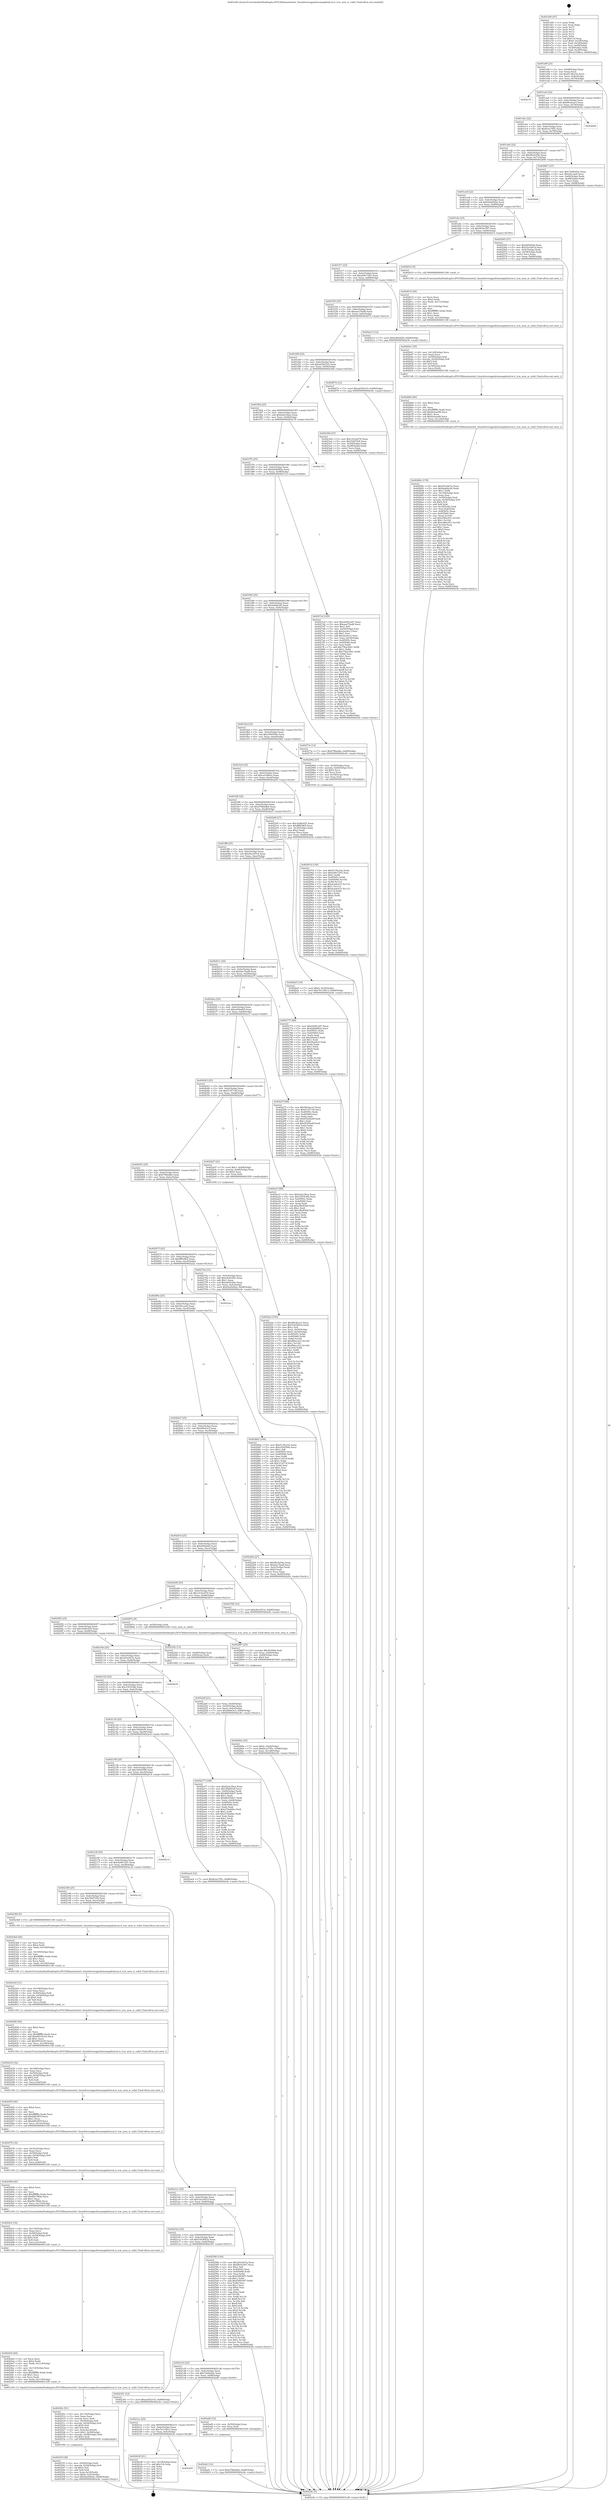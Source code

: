 digraph "0x401e60" {
  label = "0x401e60 (/mnt/c/Users/mathe/Desktop/tcc/POCII/binaries/extr_linuxdriversgpudrmomapdrmtcm.h_tcm_area_is_valid_Final-ollvm.out::main(0))"
  labelloc = "t"
  node[shape=record]

  Entry [label="",width=0.3,height=0.3,shape=circle,fillcolor=black,style=filled]
  "0x401e8f" [label="{
     0x401e8f [23]\l
     | [instrs]\l
     &nbsp;&nbsp;0x401e8f \<+3\>: mov -0x68(%rbp),%eax\l
     &nbsp;&nbsp;0x401e92 \<+2\>: mov %eax,%ecx\l
     &nbsp;&nbsp;0x401e94 \<+6\>: sub $0x8139c23a,%ecx\l
     &nbsp;&nbsp;0x401e9a \<+3\>: mov %eax,-0x6c(%rbp)\l
     &nbsp;&nbsp;0x401e9d \<+3\>: mov %ecx,-0x70(%rbp)\l
     &nbsp;&nbsp;0x401ea0 \<+6\>: je 0000000000402c51 \<main+0xdf1\>\l
  }"]
  "0x402c51" [label="{
     0x402c51\l
  }", style=dashed]
  "0x401ea6" [label="{
     0x401ea6 [22]\l
     | [instrs]\l
     &nbsp;&nbsp;0x401ea6 \<+5\>: jmp 0000000000401eab \<main+0x4b\>\l
     &nbsp;&nbsp;0x401eab \<+3\>: mov -0x6c(%rbp),%eax\l
     &nbsp;&nbsp;0x401eae \<+5\>: sub $0x89c4ace3,%eax\l
     &nbsp;&nbsp;0x401eb3 \<+3\>: mov %eax,-0x74(%rbp)\l
     &nbsp;&nbsp;0x401eb6 \<+6\>: je 0000000000402b4d \<main+0xced\>\l
  }"]
  Exit [label="",width=0.3,height=0.3,shape=circle,fillcolor=black,style=filled,peripheries=2]
  "0x402b4d" [label="{
     0x402b4d\l
  }", style=dashed]
  "0x401ebc" [label="{
     0x401ebc [22]\l
     | [instrs]\l
     &nbsp;&nbsp;0x401ebc \<+5\>: jmp 0000000000401ec1 \<main+0x61\>\l
     &nbsp;&nbsp;0x401ec1 \<+3\>: mov -0x6c(%rbp),%eax\l
     &nbsp;&nbsp;0x401ec4 \<+5\>: sub $0x8cee795c,%eax\l
     &nbsp;&nbsp;0x401ec9 \<+3\>: mov %eax,-0x78(%rbp)\l
     &nbsp;&nbsp;0x401ecc \<+6\>: je 00000000004028b7 \<main+0xa57\>\l
  }"]
  "0x402205" [label="{
     0x402205\l
  }", style=dashed]
  "0x4028b7" [label="{
     0x4028b7 [27]\l
     | [instrs]\l
     &nbsp;&nbsp;0x4028b7 \<+5\>: mov $0x72d9a42e,%eax\l
     &nbsp;&nbsp;0x4028bc \<+5\>: mov $0x26ccaa6,%ecx\l
     &nbsp;&nbsp;0x4028c1 \<+3\>: mov -0x64(%rbp),%edx\l
     &nbsp;&nbsp;0x4028c4 \<+3\>: cmp -0x48(%rbp),%edx\l
     &nbsp;&nbsp;0x4028c7 \<+3\>: cmovl %ecx,%eax\l
     &nbsp;&nbsp;0x4028ca \<+3\>: mov %eax,-0x68(%rbp)\l
     &nbsp;&nbsp;0x4028cd \<+5\>: jmp 0000000000402c8c \<main+0xe2c\>\l
  }"]
  "0x401ed2" [label="{
     0x401ed2 [22]\l
     | [instrs]\l
     &nbsp;&nbsp;0x401ed2 \<+5\>: jmp 0000000000401ed7 \<main+0x77\>\l
     &nbsp;&nbsp;0x401ed7 \<+3\>: mov -0x6c(%rbp),%eax\l
     &nbsp;&nbsp;0x401eda \<+5\>: sub $0x8fe5a54e,%eax\l
     &nbsp;&nbsp;0x401edf \<+3\>: mov %eax,-0x7c(%rbp)\l
     &nbsp;&nbsp;0x401ee2 \<+6\>: je 0000000000402b08 \<main+0xca8\>\l
  }"]
  "0x402b38" [label="{
     0x402b38 [21]\l
     | [instrs]\l
     &nbsp;&nbsp;0x402b38 \<+3\>: mov -0x34(%rbp),%eax\l
     &nbsp;&nbsp;0x402b3b \<+7\>: add $0x118,%rsp\l
     &nbsp;&nbsp;0x402b42 \<+1\>: pop %rbx\l
     &nbsp;&nbsp;0x402b43 \<+2\>: pop %r12\l
     &nbsp;&nbsp;0x402b45 \<+2\>: pop %r13\l
     &nbsp;&nbsp;0x402b47 \<+2\>: pop %r14\l
     &nbsp;&nbsp;0x402b49 \<+2\>: pop %r15\l
     &nbsp;&nbsp;0x402b4b \<+1\>: pop %rbp\l
     &nbsp;&nbsp;0x402b4c \<+1\>: ret\l
  }"]
  "0x402b08" [label="{
     0x402b08\l
  }", style=dashed]
  "0x401ee8" [label="{
     0x401ee8 [22]\l
     | [instrs]\l
     &nbsp;&nbsp;0x401ee8 \<+5\>: jmp 0000000000401eed \<main+0x8d\>\l
     &nbsp;&nbsp;0x401eed \<+3\>: mov -0x6c(%rbp),%eax\l
     &nbsp;&nbsp;0x401ef0 \<+5\>: sub $0x92e6442e,%eax\l
     &nbsp;&nbsp;0x401ef5 \<+3\>: mov %eax,-0x80(%rbp)\l
     &nbsp;&nbsp;0x401ef8 \<+6\>: je 0000000000402565 \<main+0x705\>\l
  }"]
  "0x402afc" [label="{
     0x402afc [12]\l
     | [instrs]\l
     &nbsp;&nbsp;0x402afc \<+7\>: movl $0xd78bbdb4,-0x68(%rbp)\l
     &nbsp;&nbsp;0x402b03 \<+5\>: jmp 0000000000402c8c \<main+0xe2c\>\l
  }"]
  "0x402565" [label="{
     0x402565 [27]\l
     | [instrs]\l
     &nbsp;&nbsp;0x402565 \<+5\>: mov $0xb9426a6,%eax\l
     &nbsp;&nbsp;0x40256a \<+5\>: mov $0x52e3e61d,%ecx\l
     &nbsp;&nbsp;0x40256f \<+3\>: mov -0x5c(%rbp),%edx\l
     &nbsp;&nbsp;0x402572 \<+3\>: cmp -0x58(%rbp),%edx\l
     &nbsp;&nbsp;0x402575 \<+3\>: cmovl %ecx,%eax\l
     &nbsp;&nbsp;0x402578 \<+3\>: mov %eax,-0x68(%rbp)\l
     &nbsp;&nbsp;0x40257b \<+5\>: jmp 0000000000402c8c \<main+0xe2c\>\l
  }"]
  "0x401efe" [label="{
     0x401efe [25]\l
     | [instrs]\l
     &nbsp;&nbsp;0x401efe \<+5\>: jmp 0000000000401f03 \<main+0xa3\>\l
     &nbsp;&nbsp;0x401f03 \<+3\>: mov -0x6c(%rbp),%eax\l
     &nbsp;&nbsp;0x401f06 \<+5\>: sub $0x963e1f67,%eax\l
     &nbsp;&nbsp;0x401f0b \<+6\>: mov %eax,-0x84(%rbp)\l
     &nbsp;&nbsp;0x401f11 \<+6\>: je 0000000000402610 \<main+0x7b0\>\l
  }"]
  "0x4021ec" [label="{
     0x4021ec [25]\l
     | [instrs]\l
     &nbsp;&nbsp;0x4021ec \<+5\>: jmp 00000000004021f1 \<main+0x391\>\l
     &nbsp;&nbsp;0x4021f1 \<+3\>: mov -0x6c(%rbp),%eax\l
     &nbsp;&nbsp;0x4021f4 \<+5\>: sub $0x7b119b13,%eax\l
     &nbsp;&nbsp;0x4021f9 \<+6\>: mov %eax,-0xfc(%rbp)\l
     &nbsp;&nbsp;0x4021ff \<+6\>: je 0000000000402b38 \<main+0xcd8\>\l
  }"]
  "0x402610" [label="{
     0x402610 [5]\l
     | [instrs]\l
     &nbsp;&nbsp;0x402610 \<+5\>: call 0000000000401160 \<next_i\>\l
     | [calls]\l
     &nbsp;&nbsp;0x401160 \{1\} (/mnt/c/Users/mathe/Desktop/tcc/POCII/binaries/extr_linuxdriversgpudrmomapdrmtcm.h_tcm_area_is_valid_Final-ollvm.out::next_i)\l
  }"]
  "0x401f17" [label="{
     0x401f17 [25]\l
     | [instrs]\l
     &nbsp;&nbsp;0x401f17 \<+5\>: jmp 0000000000401f1c \<main+0xbc\>\l
     &nbsp;&nbsp;0x401f1c \<+3\>: mov -0x6c(%rbp),%eax\l
     &nbsp;&nbsp;0x401f1f \<+5\>: sub $0xa09c7293,%eax\l
     &nbsp;&nbsp;0x401f24 \<+6\>: mov %eax,-0x88(%rbp)\l
     &nbsp;&nbsp;0x401f2a \<+6\>: je 0000000000402a13 \<main+0xbb3\>\l
  }"]
  "0x402af0" [label="{
     0x402af0 [12]\l
     | [instrs]\l
     &nbsp;&nbsp;0x402af0 \<+4\>: mov -0x50(%rbp),%rax\l
     &nbsp;&nbsp;0x402af4 \<+3\>: mov %rax,%rdi\l
     &nbsp;&nbsp;0x402af7 \<+5\>: call 0000000000401030 \<free@plt\>\l
     | [calls]\l
     &nbsp;&nbsp;0x401030 \{1\} (unknown)\l
  }"]
  "0x402a13" [label="{
     0x402a13 [12]\l
     | [instrs]\l
     &nbsp;&nbsp;0x402a13 \<+7\>: movl $0xed40af29,-0x68(%rbp)\l
     &nbsp;&nbsp;0x402a1a \<+5\>: jmp 0000000000402c8c \<main+0xe2c\>\l
  }"]
  "0x401f30" [label="{
     0x401f30 [25]\l
     | [instrs]\l
     &nbsp;&nbsp;0x401f30 \<+5\>: jmp 0000000000401f35 \<main+0xd5\>\l
     &nbsp;&nbsp;0x401f35 \<+3\>: mov -0x6c(%rbp),%eax\l
     &nbsp;&nbsp;0x401f38 \<+5\>: sub $0xaaa75ad8,%eax\l
     &nbsp;&nbsp;0x401f3d \<+6\>: mov %eax,-0x8c(%rbp)\l
     &nbsp;&nbsp;0x401f43 \<+6\>: je 0000000000402872 \<main+0xa12\>\l
  }"]
  "0x40297d" [label="{
     0x40297d [150]\l
     | [instrs]\l
     &nbsp;&nbsp;0x40297d \<+5\>: mov $0x8139c23a,%edx\l
     &nbsp;&nbsp;0x402982 \<+5\>: mov $0xa09c7293,%esi\l
     &nbsp;&nbsp;0x402987 \<+3\>: mov $0x1,%r8b\l
     &nbsp;&nbsp;0x40298a \<+8\>: mov 0x40505c,%r9d\l
     &nbsp;&nbsp;0x402992 \<+8\>: mov 0x405060,%r10d\l
     &nbsp;&nbsp;0x40299a \<+3\>: mov %r9d,%r11d\l
     &nbsp;&nbsp;0x40299d \<+7\>: sub $0x4cadc615,%r11d\l
     &nbsp;&nbsp;0x4029a4 \<+4\>: sub $0x1,%r11d\l
     &nbsp;&nbsp;0x4029a8 \<+7\>: add $0x4cadc615,%r11d\l
     &nbsp;&nbsp;0x4029af \<+4\>: imul %r11d,%r9d\l
     &nbsp;&nbsp;0x4029b3 \<+4\>: and $0x1,%r9d\l
     &nbsp;&nbsp;0x4029b7 \<+4\>: cmp $0x0,%r9d\l
     &nbsp;&nbsp;0x4029bb \<+3\>: sete %bl\l
     &nbsp;&nbsp;0x4029be \<+4\>: cmp $0xa,%r10d\l
     &nbsp;&nbsp;0x4029c2 \<+4\>: setl %r14b\l
     &nbsp;&nbsp;0x4029c6 \<+3\>: mov %bl,%r15b\l
     &nbsp;&nbsp;0x4029c9 \<+4\>: xor $0xff,%r15b\l
     &nbsp;&nbsp;0x4029cd \<+3\>: mov %r14b,%r12b\l
     &nbsp;&nbsp;0x4029d0 \<+4\>: xor $0xff,%r12b\l
     &nbsp;&nbsp;0x4029d4 \<+4\>: xor $0x0,%r8b\l
     &nbsp;&nbsp;0x4029d8 \<+3\>: mov %r15b,%r13b\l
     &nbsp;&nbsp;0x4029db \<+4\>: and $0x0,%r13b\l
     &nbsp;&nbsp;0x4029df \<+3\>: and %r8b,%bl\l
     &nbsp;&nbsp;0x4029e2 \<+3\>: mov %r12b,%al\l
     &nbsp;&nbsp;0x4029e5 \<+2\>: and $0x0,%al\l
     &nbsp;&nbsp;0x4029e7 \<+3\>: and %r8b,%r14b\l
     &nbsp;&nbsp;0x4029ea \<+3\>: or %bl,%r13b\l
     &nbsp;&nbsp;0x4029ed \<+3\>: or %r14b,%al\l
     &nbsp;&nbsp;0x4029f0 \<+3\>: xor %al,%r13b\l
     &nbsp;&nbsp;0x4029f3 \<+3\>: or %r12b,%r15b\l
     &nbsp;&nbsp;0x4029f6 \<+4\>: xor $0xff,%r15b\l
     &nbsp;&nbsp;0x4029fa \<+4\>: or $0x0,%r8b\l
     &nbsp;&nbsp;0x4029fe \<+3\>: and %r8b,%r15b\l
     &nbsp;&nbsp;0x402a01 \<+3\>: or %r15b,%r13b\l
     &nbsp;&nbsp;0x402a04 \<+4\>: test $0x1,%r13b\l
     &nbsp;&nbsp;0x402a08 \<+3\>: cmovne %esi,%edx\l
     &nbsp;&nbsp;0x402a0b \<+3\>: mov %edx,-0x68(%rbp)\l
     &nbsp;&nbsp;0x402a0e \<+5\>: jmp 0000000000402c8c \<main+0xe2c\>\l
  }"]
  "0x402872" [label="{
     0x402872 [12]\l
     | [instrs]\l
     &nbsp;&nbsp;0x402872 \<+7\>: movl $0xad392103,-0x68(%rbp)\l
     &nbsp;&nbsp;0x402879 \<+5\>: jmp 0000000000402c8c \<main+0xe2c\>\l
  }"]
  "0x401f49" [label="{
     0x401f49 [25]\l
     | [instrs]\l
     &nbsp;&nbsp;0x401f49 \<+5\>: jmp 0000000000401f4e \<main+0xee\>\l
     &nbsp;&nbsp;0x401f4e \<+3\>: mov -0x6c(%rbp),%eax\l
     &nbsp;&nbsp;0x401f51 \<+5\>: sub $0xad392103,%eax\l
     &nbsp;&nbsp;0x401f56 \<+6\>: mov %eax,-0x90(%rbp)\l
     &nbsp;&nbsp;0x401f5c \<+6\>: je 000000000040239d \<main+0x53d\>\l
  }"]
  "0x40289e" [label="{
     0x40289e [25]\l
     | [instrs]\l
     &nbsp;&nbsp;0x40289e \<+7\>: movl $0x0,-0x64(%rbp)\l
     &nbsp;&nbsp;0x4028a5 \<+7\>: movl $0x8cee795c,-0x68(%rbp)\l
     &nbsp;&nbsp;0x4028ac \<+6\>: mov %eax,-0x128(%rbp)\l
     &nbsp;&nbsp;0x4028b2 \<+5\>: jmp 0000000000402c8c \<main+0xe2c\>\l
  }"]
  "0x40239d" [label="{
     0x40239d [27]\l
     | [instrs]\l
     &nbsp;&nbsp;0x40239d \<+5\>: mov $0x141be470,%eax\l
     &nbsp;&nbsp;0x4023a2 \<+5\>: mov $0x52bf72f4,%ecx\l
     &nbsp;&nbsp;0x4023a7 \<+3\>: mov -0x54(%rbp),%edx\l
     &nbsp;&nbsp;0x4023aa \<+3\>: cmp -0x48(%rbp),%edx\l
     &nbsp;&nbsp;0x4023ad \<+3\>: cmovl %ecx,%eax\l
     &nbsp;&nbsp;0x4023b0 \<+3\>: mov %eax,-0x68(%rbp)\l
     &nbsp;&nbsp;0x4023b3 \<+5\>: jmp 0000000000402c8c \<main+0xe2c\>\l
  }"]
  "0x401f62" [label="{
     0x401f62 [25]\l
     | [instrs]\l
     &nbsp;&nbsp;0x401f62 \<+5\>: jmp 0000000000401f67 \<main+0x107\>\l
     &nbsp;&nbsp;0x401f67 \<+3\>: mov -0x6c(%rbp),%eax\l
     &nbsp;&nbsp;0x401f6a \<+5\>: sub $0xb22e3bea,%eax\l
     &nbsp;&nbsp;0x401f6f \<+6\>: mov %eax,-0x94(%rbp)\l
     &nbsp;&nbsp;0x401f75 \<+6\>: je 0000000000402c78 \<main+0xe18\>\l
  }"]
  "0x402887" [label="{
     0x402887 [23]\l
     | [instrs]\l
     &nbsp;&nbsp;0x402887 \<+10\>: movabs $0x4030b6,%rdi\l
     &nbsp;&nbsp;0x402891 \<+3\>: mov %eax,-0x60(%rbp)\l
     &nbsp;&nbsp;0x402894 \<+3\>: mov -0x60(%rbp),%esi\l
     &nbsp;&nbsp;0x402897 \<+2\>: mov $0x0,%al\l
     &nbsp;&nbsp;0x402899 \<+5\>: call 0000000000401040 \<printf@plt\>\l
     | [calls]\l
     &nbsp;&nbsp;0x401040 \{1\} (unknown)\l
  }"]
  "0x402c78" [label="{
     0x402c78\l
  }", style=dashed]
  "0x401f7b" [label="{
     0x401f7b [25]\l
     | [instrs]\l
     &nbsp;&nbsp;0x401f7b \<+5\>: jmp 0000000000401f80 \<main+0x120\>\l
     &nbsp;&nbsp;0x401f80 \<+3\>: mov -0x6c(%rbp),%eax\l
     &nbsp;&nbsp;0x401f83 \<+5\>: sub $0xb2b8d62a,%eax\l
     &nbsp;&nbsp;0x401f88 \<+6\>: mov %eax,-0x98(%rbp)\l
     &nbsp;&nbsp;0x401f8e \<+6\>: je 00000000004027cd \<main+0x96d\>\l
  }"]
  "0x40268c" [label="{
     0x40268c [178]\l
     | [instrs]\l
     &nbsp;&nbsp;0x40268c \<+5\>: mov $0x263e9e7a,%ecx\l
     &nbsp;&nbsp;0x402691 \<+5\>: mov $0xbabfdc26,%edx\l
     &nbsp;&nbsp;0x402696 \<+3\>: mov $0x1,%r9b\l
     &nbsp;&nbsp;0x402699 \<+6\>: mov -0x124(%rbp),%esi\l
     &nbsp;&nbsp;0x40269f \<+3\>: imul %eax,%esi\l
     &nbsp;&nbsp;0x4026a2 \<+4\>: mov -0x50(%rbp),%rdi\l
     &nbsp;&nbsp;0x4026a6 \<+4\>: movslq -0x54(%rbp),%r8\l
     &nbsp;&nbsp;0x4026aa \<+4\>: shl $0x5,%r8\l
     &nbsp;&nbsp;0x4026ae \<+3\>: add %r8,%rdi\l
     &nbsp;&nbsp;0x4026b1 \<+4\>: mov 0x18(%rdi),%rdi\l
     &nbsp;&nbsp;0x4026b5 \<+3\>: mov %esi,0x4(%rdi)\l
     &nbsp;&nbsp;0x4026b8 \<+7\>: mov 0x40505c,%eax\l
     &nbsp;&nbsp;0x4026bf \<+7\>: mov 0x405060,%esi\l
     &nbsp;&nbsp;0x4026c6 \<+3\>: mov %eax,%r10d\l
     &nbsp;&nbsp;0x4026c9 \<+7\>: sub $0xc06bc931,%r10d\l
     &nbsp;&nbsp;0x4026d0 \<+4\>: sub $0x1,%r10d\l
     &nbsp;&nbsp;0x4026d4 \<+7\>: add $0xc06bc931,%r10d\l
     &nbsp;&nbsp;0x4026db \<+4\>: imul %r10d,%eax\l
     &nbsp;&nbsp;0x4026df \<+3\>: and $0x1,%eax\l
     &nbsp;&nbsp;0x4026e2 \<+3\>: cmp $0x0,%eax\l
     &nbsp;&nbsp;0x4026e5 \<+4\>: sete %r11b\l
     &nbsp;&nbsp;0x4026e9 \<+3\>: cmp $0xa,%esi\l
     &nbsp;&nbsp;0x4026ec \<+3\>: setl %bl\l
     &nbsp;&nbsp;0x4026ef \<+3\>: mov %r11b,%r14b\l
     &nbsp;&nbsp;0x4026f2 \<+4\>: xor $0xff,%r14b\l
     &nbsp;&nbsp;0x4026f6 \<+3\>: mov %bl,%r15b\l
     &nbsp;&nbsp;0x4026f9 \<+4\>: xor $0xff,%r15b\l
     &nbsp;&nbsp;0x4026fd \<+4\>: xor $0x1,%r9b\l
     &nbsp;&nbsp;0x402701 \<+3\>: mov %r14b,%r12b\l
     &nbsp;&nbsp;0x402704 \<+4\>: and $0xff,%r12b\l
     &nbsp;&nbsp;0x402708 \<+3\>: and %r9b,%r11b\l
     &nbsp;&nbsp;0x40270b \<+3\>: mov %r15b,%r13b\l
     &nbsp;&nbsp;0x40270e \<+4\>: and $0xff,%r13b\l
     &nbsp;&nbsp;0x402712 \<+3\>: and %r9b,%bl\l
     &nbsp;&nbsp;0x402715 \<+3\>: or %r11b,%r12b\l
     &nbsp;&nbsp;0x402718 \<+3\>: or %bl,%r13b\l
     &nbsp;&nbsp;0x40271b \<+3\>: xor %r13b,%r12b\l
     &nbsp;&nbsp;0x40271e \<+3\>: or %r15b,%r14b\l
     &nbsp;&nbsp;0x402721 \<+4\>: xor $0xff,%r14b\l
     &nbsp;&nbsp;0x402725 \<+4\>: or $0x1,%r9b\l
     &nbsp;&nbsp;0x402729 \<+3\>: and %r9b,%r14b\l
     &nbsp;&nbsp;0x40272c \<+3\>: or %r14b,%r12b\l
     &nbsp;&nbsp;0x40272f \<+4\>: test $0x1,%r12b\l
     &nbsp;&nbsp;0x402733 \<+3\>: cmovne %edx,%ecx\l
     &nbsp;&nbsp;0x402736 \<+3\>: mov %ecx,-0x68(%rbp)\l
     &nbsp;&nbsp;0x402739 \<+5\>: jmp 0000000000402c8c \<main+0xe2c\>\l
  }"]
  "0x4027cd" [label="{
     0x4027cd [165]\l
     | [instrs]\l
     &nbsp;&nbsp;0x4027cd \<+5\>: mov $0x420612d7,%eax\l
     &nbsp;&nbsp;0x4027d2 \<+5\>: mov $0xaaa75ad8,%ecx\l
     &nbsp;&nbsp;0x4027d7 \<+2\>: mov $0x1,%dl\l
     &nbsp;&nbsp;0x4027d9 \<+3\>: mov -0x54(%rbp),%esi\l
     &nbsp;&nbsp;0x4027dc \<+6\>: sub $0x2ac6cc3,%esi\l
     &nbsp;&nbsp;0x4027e2 \<+3\>: add $0x1,%esi\l
     &nbsp;&nbsp;0x4027e5 \<+6\>: add $0x2ac6cc3,%esi\l
     &nbsp;&nbsp;0x4027eb \<+3\>: mov %esi,-0x54(%rbp)\l
     &nbsp;&nbsp;0x4027ee \<+7\>: mov 0x40505c,%esi\l
     &nbsp;&nbsp;0x4027f5 \<+7\>: mov 0x405060,%edi\l
     &nbsp;&nbsp;0x4027fc \<+3\>: mov %esi,%r8d\l
     &nbsp;&nbsp;0x4027ff \<+7\>: add $0x75b23641,%r8d\l
     &nbsp;&nbsp;0x402806 \<+4\>: sub $0x1,%r8d\l
     &nbsp;&nbsp;0x40280a \<+7\>: sub $0x75b23641,%r8d\l
     &nbsp;&nbsp;0x402811 \<+4\>: imul %r8d,%esi\l
     &nbsp;&nbsp;0x402815 \<+3\>: and $0x1,%esi\l
     &nbsp;&nbsp;0x402818 \<+3\>: cmp $0x0,%esi\l
     &nbsp;&nbsp;0x40281b \<+4\>: sete %r9b\l
     &nbsp;&nbsp;0x40281f \<+3\>: cmp $0xa,%edi\l
     &nbsp;&nbsp;0x402822 \<+4\>: setl %r10b\l
     &nbsp;&nbsp;0x402826 \<+3\>: mov %r9b,%r11b\l
     &nbsp;&nbsp;0x402829 \<+4\>: xor $0xff,%r11b\l
     &nbsp;&nbsp;0x40282d \<+3\>: mov %r10b,%bl\l
     &nbsp;&nbsp;0x402830 \<+3\>: xor $0xff,%bl\l
     &nbsp;&nbsp;0x402833 \<+3\>: xor $0x0,%dl\l
     &nbsp;&nbsp;0x402836 \<+3\>: mov %r11b,%r14b\l
     &nbsp;&nbsp;0x402839 \<+4\>: and $0x0,%r14b\l
     &nbsp;&nbsp;0x40283d \<+3\>: and %dl,%r9b\l
     &nbsp;&nbsp;0x402840 \<+3\>: mov %bl,%r15b\l
     &nbsp;&nbsp;0x402843 \<+4\>: and $0x0,%r15b\l
     &nbsp;&nbsp;0x402847 \<+3\>: and %dl,%r10b\l
     &nbsp;&nbsp;0x40284a \<+3\>: or %r9b,%r14b\l
     &nbsp;&nbsp;0x40284d \<+3\>: or %r10b,%r15b\l
     &nbsp;&nbsp;0x402850 \<+3\>: xor %r15b,%r14b\l
     &nbsp;&nbsp;0x402853 \<+3\>: or %bl,%r11b\l
     &nbsp;&nbsp;0x402856 \<+4\>: xor $0xff,%r11b\l
     &nbsp;&nbsp;0x40285a \<+3\>: or $0x0,%dl\l
     &nbsp;&nbsp;0x40285d \<+3\>: and %dl,%r11b\l
     &nbsp;&nbsp;0x402860 \<+3\>: or %r11b,%r14b\l
     &nbsp;&nbsp;0x402863 \<+4\>: test $0x1,%r14b\l
     &nbsp;&nbsp;0x402867 \<+3\>: cmovne %ecx,%eax\l
     &nbsp;&nbsp;0x40286a \<+3\>: mov %eax,-0x68(%rbp)\l
     &nbsp;&nbsp;0x40286d \<+5\>: jmp 0000000000402c8c \<main+0xe2c\>\l
  }"]
  "0x401f94" [label="{
     0x401f94 [25]\l
     | [instrs]\l
     &nbsp;&nbsp;0x401f94 \<+5\>: jmp 0000000000401f99 \<main+0x139\>\l
     &nbsp;&nbsp;0x401f99 \<+3\>: mov -0x6c(%rbp),%eax\l
     &nbsp;&nbsp;0x401f9c \<+5\>: sub $0xbabfdc26,%eax\l
     &nbsp;&nbsp;0x401fa1 \<+6\>: mov %eax,-0x9c(%rbp)\l
     &nbsp;&nbsp;0x401fa7 \<+6\>: je 000000000040273e \<main+0x8de\>\l
  }"]
  "0x402664" [label="{
     0x402664 [40]\l
     | [instrs]\l
     &nbsp;&nbsp;0x402664 \<+5\>: mov $0x2,%ecx\l
     &nbsp;&nbsp;0x402669 \<+1\>: cltd\l
     &nbsp;&nbsp;0x40266a \<+2\>: idiv %ecx\l
     &nbsp;&nbsp;0x40266c \<+6\>: imul $0xfffffffe,%edx,%ecx\l
     &nbsp;&nbsp;0x402672 \<+6\>: add $0x8cfcae08,%ecx\l
     &nbsp;&nbsp;0x402678 \<+3\>: add $0x1,%ecx\l
     &nbsp;&nbsp;0x40267b \<+6\>: sub $0x8cfcae08,%ecx\l
     &nbsp;&nbsp;0x402681 \<+6\>: mov %ecx,-0x124(%rbp)\l
     &nbsp;&nbsp;0x402687 \<+5\>: call 0000000000401160 \<next_i\>\l
     | [calls]\l
     &nbsp;&nbsp;0x401160 \{1\} (/mnt/c/Users/mathe/Desktop/tcc/POCII/binaries/extr_linuxdriversgpudrmomapdrmtcm.h_tcm_area_is_valid_Final-ollvm.out::next_i)\l
  }"]
  "0x40273e" [label="{
     0x40273e [12]\l
     | [instrs]\l
     &nbsp;&nbsp;0x40273e \<+7\>: movl $0xf786edbe,-0x68(%rbp)\l
     &nbsp;&nbsp;0x402745 \<+5\>: jmp 0000000000402c8c \<main+0xe2c\>\l
  }"]
  "0x401fad" [label="{
     0x401fad [25]\l
     | [instrs]\l
     &nbsp;&nbsp;0x401fad \<+5\>: jmp 0000000000401fb2 \<main+0x152\>\l
     &nbsp;&nbsp;0x401fb2 \<+3\>: mov -0x6c(%rbp),%eax\l
     &nbsp;&nbsp;0x401fb5 \<+5\>: sub $0xc050594e,%eax\l
     &nbsp;&nbsp;0x401fba \<+6\>: mov %eax,-0xa0(%rbp)\l
     &nbsp;&nbsp;0x401fc0 \<+6\>: je 0000000000402962 \<main+0xb02\>\l
  }"]
  "0x402641" [label="{
     0x402641 [35]\l
     | [instrs]\l
     &nbsp;&nbsp;0x402641 \<+6\>: mov -0x120(%rbp),%ecx\l
     &nbsp;&nbsp;0x402647 \<+3\>: imul %eax,%ecx\l
     &nbsp;&nbsp;0x40264a \<+4\>: mov -0x50(%rbp),%rdi\l
     &nbsp;&nbsp;0x40264e \<+4\>: movslq -0x54(%rbp),%r8\l
     &nbsp;&nbsp;0x402652 \<+4\>: shl $0x5,%r8\l
     &nbsp;&nbsp;0x402656 \<+3\>: add %r8,%rdi\l
     &nbsp;&nbsp;0x402659 \<+4\>: mov 0x18(%rdi),%rdi\l
     &nbsp;&nbsp;0x40265d \<+2\>: mov %ecx,(%rdi)\l
     &nbsp;&nbsp;0x40265f \<+5\>: call 0000000000401160 \<next_i\>\l
     | [calls]\l
     &nbsp;&nbsp;0x401160 \{1\} (/mnt/c/Users/mathe/Desktop/tcc/POCII/binaries/extr_linuxdriversgpudrmomapdrmtcm.h_tcm_area_is_valid_Final-ollvm.out::next_i)\l
  }"]
  "0x402962" [label="{
     0x402962 [27]\l
     | [instrs]\l
     &nbsp;&nbsp;0x402962 \<+4\>: mov -0x50(%rbp),%rax\l
     &nbsp;&nbsp;0x402966 \<+4\>: movslq -0x64(%rbp),%rcx\l
     &nbsp;&nbsp;0x40296a \<+4\>: shl $0x5,%rcx\l
     &nbsp;&nbsp;0x40296e \<+3\>: add %rcx,%rax\l
     &nbsp;&nbsp;0x402971 \<+4\>: mov 0x18(%rax),%rax\l
     &nbsp;&nbsp;0x402975 \<+3\>: mov %rax,%rdi\l
     &nbsp;&nbsp;0x402978 \<+5\>: call 0000000000401030 \<free@plt\>\l
     | [calls]\l
     &nbsp;&nbsp;0x401030 \{1\} (unknown)\l
  }"]
  "0x401fc6" [label="{
     0x401fc6 [25]\l
     | [instrs]\l
     &nbsp;&nbsp;0x401fc6 \<+5\>: jmp 0000000000401fcb \<main+0x16b\>\l
     &nbsp;&nbsp;0x401fcb \<+3\>: mov -0x6c(%rbp),%eax\l
     &nbsp;&nbsp;0x401fce \<+5\>: sub $0xca1b8bce,%eax\l
     &nbsp;&nbsp;0x401fd3 \<+6\>: mov %eax,-0xa4(%rbp)\l
     &nbsp;&nbsp;0x401fd9 \<+6\>: je 000000000040220f \<main+0x3af\>\l
  }"]
  "0x402615" [label="{
     0x402615 [44]\l
     | [instrs]\l
     &nbsp;&nbsp;0x402615 \<+2\>: xor %ecx,%ecx\l
     &nbsp;&nbsp;0x402617 \<+5\>: mov $0x2,%edx\l
     &nbsp;&nbsp;0x40261c \<+6\>: mov %edx,-0x11c(%rbp)\l
     &nbsp;&nbsp;0x402622 \<+1\>: cltd\l
     &nbsp;&nbsp;0x402623 \<+6\>: mov -0x11c(%rbp),%esi\l
     &nbsp;&nbsp;0x402629 \<+2\>: idiv %esi\l
     &nbsp;&nbsp;0x40262b \<+6\>: imul $0xfffffffe,%edx,%edx\l
     &nbsp;&nbsp;0x402631 \<+3\>: sub $0x1,%ecx\l
     &nbsp;&nbsp;0x402634 \<+2\>: sub %ecx,%edx\l
     &nbsp;&nbsp;0x402636 \<+6\>: mov %edx,-0x120(%rbp)\l
     &nbsp;&nbsp;0x40263c \<+5\>: call 0000000000401160 \<next_i\>\l
     | [calls]\l
     &nbsp;&nbsp;0x401160 \{1\} (/mnt/c/Users/mathe/Desktop/tcc/POCII/binaries/extr_linuxdriversgpudrmomapdrmtcm.h_tcm_area_is_valid_Final-ollvm.out::next_i)\l
  }"]
  "0x40220f" [label="{
     0x40220f [27]\l
     | [instrs]\l
     &nbsp;&nbsp;0x40220f \<+5\>: mov $0x16d8c625,%eax\l
     &nbsp;&nbsp;0x402214 \<+5\>: mov $0xfff838b5,%ecx\l
     &nbsp;&nbsp;0x402219 \<+3\>: mov -0x30(%rbp),%edx\l
     &nbsp;&nbsp;0x40221c \<+3\>: cmp $0x2,%edx\l
     &nbsp;&nbsp;0x40221f \<+3\>: cmovne %ecx,%eax\l
     &nbsp;&nbsp;0x402222 \<+3\>: mov %eax,-0x68(%rbp)\l
     &nbsp;&nbsp;0x402225 \<+5\>: jmp 0000000000402c8c \<main+0xe2c\>\l
  }"]
  "0x401fdf" [label="{
     0x401fdf [25]\l
     | [instrs]\l
     &nbsp;&nbsp;0x401fdf \<+5\>: jmp 0000000000401fe4 \<main+0x184\>\l
     &nbsp;&nbsp;0x401fe4 \<+3\>: mov -0x6c(%rbp),%eax\l
     &nbsp;&nbsp;0x401fe7 \<+5\>: sub $0xd78bbdb4,%eax\l
     &nbsp;&nbsp;0x401fec \<+6\>: mov %eax,-0xa8(%rbp)\l
     &nbsp;&nbsp;0x401ff2 \<+6\>: je 0000000000402b25 \<main+0xcc5\>\l
  }"]
  "0x402c8c" [label="{
     0x402c8c [5]\l
     | [instrs]\l
     &nbsp;&nbsp;0x402c8c \<+5\>: jmp 0000000000401e8f \<main+0x2f\>\l
  }"]
  "0x401e60" [label="{
     0x401e60 [47]\l
     | [instrs]\l
     &nbsp;&nbsp;0x401e60 \<+1\>: push %rbp\l
     &nbsp;&nbsp;0x401e61 \<+3\>: mov %rsp,%rbp\l
     &nbsp;&nbsp;0x401e64 \<+2\>: push %r15\l
     &nbsp;&nbsp;0x401e66 \<+2\>: push %r14\l
     &nbsp;&nbsp;0x401e68 \<+2\>: push %r13\l
     &nbsp;&nbsp;0x401e6a \<+2\>: push %r12\l
     &nbsp;&nbsp;0x401e6c \<+1\>: push %rbx\l
     &nbsp;&nbsp;0x401e6d \<+7\>: sub $0x118,%rsp\l
     &nbsp;&nbsp;0x401e74 \<+7\>: movl $0x0,-0x34(%rbp)\l
     &nbsp;&nbsp;0x401e7b \<+3\>: mov %edi,-0x38(%rbp)\l
     &nbsp;&nbsp;0x401e7e \<+4\>: mov %rsi,-0x40(%rbp)\l
     &nbsp;&nbsp;0x401e82 \<+3\>: mov -0x38(%rbp),%edi\l
     &nbsp;&nbsp;0x401e85 \<+3\>: mov %edi,-0x30(%rbp)\l
     &nbsp;&nbsp;0x401e88 \<+7\>: movl $0xca1b8bce,-0x68(%rbp)\l
  }"]
  "0x40253f" [label="{
     0x40253f [38]\l
     | [instrs]\l
     &nbsp;&nbsp;0x40253f \<+4\>: mov -0x50(%rbp),%rdi\l
     &nbsp;&nbsp;0x402543 \<+4\>: movslq -0x54(%rbp),%r8\l
     &nbsp;&nbsp;0x402547 \<+4\>: shl $0x5,%r8\l
     &nbsp;&nbsp;0x40254b \<+3\>: add %r8,%rdi\l
     &nbsp;&nbsp;0x40254e \<+4\>: mov %rax,0x18(%rdi)\l
     &nbsp;&nbsp;0x402552 \<+7\>: movl $0x0,-0x5c(%rbp)\l
     &nbsp;&nbsp;0x402559 \<+7\>: movl $0x92e6442e,-0x68(%rbp)\l
     &nbsp;&nbsp;0x402560 \<+5\>: jmp 0000000000402c8c \<main+0xe2c\>\l
  }"]
  "0x402b25" [label="{
     0x402b25 [19]\l
     | [instrs]\l
     &nbsp;&nbsp;0x402b25 \<+7\>: movl $0x0,-0x34(%rbp)\l
     &nbsp;&nbsp;0x402b2c \<+7\>: movl $0x7b119b13,-0x68(%rbp)\l
     &nbsp;&nbsp;0x402b33 \<+5\>: jmp 0000000000402c8c \<main+0xe2c\>\l
  }"]
  "0x401ff8" [label="{
     0x401ff8 [25]\l
     | [instrs]\l
     &nbsp;&nbsp;0x401ff8 \<+5\>: jmp 0000000000401ffd \<main+0x19d\>\l
     &nbsp;&nbsp;0x401ffd \<+3\>: mov -0x6c(%rbp),%eax\l
     &nbsp;&nbsp;0x402000 \<+5\>: sub $0xd9cc6514,%eax\l
     &nbsp;&nbsp;0x402005 \<+6\>: mov %eax,-0xac(%rbp)\l
     &nbsp;&nbsp;0x40200b \<+6\>: je 0000000000402775 \<main+0x915\>\l
  }"]
  "0x40250c" [label="{
     0x40250c [51]\l
     | [instrs]\l
     &nbsp;&nbsp;0x40250c \<+6\>: mov -0x118(%rbp),%ecx\l
     &nbsp;&nbsp;0x402512 \<+3\>: imul %eax,%ecx\l
     &nbsp;&nbsp;0x402515 \<+3\>: movslq %ecx,%rdi\l
     &nbsp;&nbsp;0x402518 \<+4\>: mov -0x50(%rbp),%r8\l
     &nbsp;&nbsp;0x40251c \<+4\>: movslq -0x54(%rbp),%r9\l
     &nbsp;&nbsp;0x402520 \<+4\>: shl $0x5,%r9\l
     &nbsp;&nbsp;0x402524 \<+3\>: add %r9,%r8\l
     &nbsp;&nbsp;0x402527 \<+4\>: mov %rdi,0x10(%r8)\l
     &nbsp;&nbsp;0x40252b \<+7\>: movl $0x1,-0x58(%rbp)\l
     &nbsp;&nbsp;0x402532 \<+4\>: movslq -0x58(%rbp),%rdi\l
     &nbsp;&nbsp;0x402536 \<+4\>: shl $0x3,%rdi\l
     &nbsp;&nbsp;0x40253a \<+5\>: call 0000000000401050 \<malloc@plt\>\l
     | [calls]\l
     &nbsp;&nbsp;0x401050 \{1\} (unknown)\l
  }"]
  "0x402775" [label="{
     0x402775 [88]\l
     | [instrs]\l
     &nbsp;&nbsp;0x402775 \<+5\>: mov $0x420612d7,%eax\l
     &nbsp;&nbsp;0x40277a \<+5\>: mov $0xb2b8d62a,%ecx\l
     &nbsp;&nbsp;0x40277f \<+7\>: mov 0x40505c,%edx\l
     &nbsp;&nbsp;0x402786 \<+7\>: mov 0x405060,%esi\l
     &nbsp;&nbsp;0x40278d \<+2\>: mov %edx,%edi\l
     &nbsp;&nbsp;0x40278f \<+6\>: sub $0xb4ae0c5,%edi\l
     &nbsp;&nbsp;0x402795 \<+3\>: sub $0x1,%edi\l
     &nbsp;&nbsp;0x402798 \<+6\>: add $0xb4ae0c5,%edi\l
     &nbsp;&nbsp;0x40279e \<+3\>: imul %edi,%edx\l
     &nbsp;&nbsp;0x4027a1 \<+3\>: and $0x1,%edx\l
     &nbsp;&nbsp;0x4027a4 \<+3\>: cmp $0x0,%edx\l
     &nbsp;&nbsp;0x4027a7 \<+4\>: sete %r8b\l
     &nbsp;&nbsp;0x4027ab \<+3\>: cmp $0xa,%esi\l
     &nbsp;&nbsp;0x4027ae \<+4\>: setl %r9b\l
     &nbsp;&nbsp;0x4027b2 \<+3\>: mov %r8b,%r10b\l
     &nbsp;&nbsp;0x4027b5 \<+3\>: and %r9b,%r10b\l
     &nbsp;&nbsp;0x4027b8 \<+3\>: xor %r9b,%r8b\l
     &nbsp;&nbsp;0x4027bb \<+3\>: or %r8b,%r10b\l
     &nbsp;&nbsp;0x4027be \<+4\>: test $0x1,%r10b\l
     &nbsp;&nbsp;0x4027c2 \<+3\>: cmovne %ecx,%eax\l
     &nbsp;&nbsp;0x4027c5 \<+3\>: mov %eax,-0x68(%rbp)\l
     &nbsp;&nbsp;0x4027c8 \<+5\>: jmp 0000000000402c8c \<main+0xe2c\>\l
  }"]
  "0x402011" [label="{
     0x402011 [25]\l
     | [instrs]\l
     &nbsp;&nbsp;0x402011 \<+5\>: jmp 0000000000402016 \<main+0x1b6\>\l
     &nbsp;&nbsp;0x402016 \<+3\>: mov -0x6c(%rbp),%eax\l
     &nbsp;&nbsp;0x402019 \<+5\>: sub $0xdac7badf,%eax\l
     &nbsp;&nbsp;0x40201e \<+6\>: mov %eax,-0xb0(%rbp)\l
     &nbsp;&nbsp;0x402024 \<+6\>: je 000000000040227f \<main+0x41f\>\l
  }"]
  "0x4024e0" [label="{
     0x4024e0 [44]\l
     | [instrs]\l
     &nbsp;&nbsp;0x4024e0 \<+2\>: xor %ecx,%ecx\l
     &nbsp;&nbsp;0x4024e2 \<+5\>: mov $0x2,%edx\l
     &nbsp;&nbsp;0x4024e7 \<+6\>: mov %edx,-0x114(%rbp)\l
     &nbsp;&nbsp;0x4024ed \<+1\>: cltd\l
     &nbsp;&nbsp;0x4024ee \<+6\>: mov -0x114(%rbp),%esi\l
     &nbsp;&nbsp;0x4024f4 \<+2\>: idiv %esi\l
     &nbsp;&nbsp;0x4024f6 \<+6\>: imul $0xfffffffe,%edx,%edx\l
     &nbsp;&nbsp;0x4024fc \<+3\>: sub $0x1,%ecx\l
     &nbsp;&nbsp;0x4024ff \<+2\>: sub %ecx,%edx\l
     &nbsp;&nbsp;0x402501 \<+6\>: mov %edx,-0x118(%rbp)\l
     &nbsp;&nbsp;0x402507 \<+5\>: call 0000000000401160 \<next_i\>\l
     | [calls]\l
     &nbsp;&nbsp;0x401160 \{1\} (/mnt/c/Users/mathe/Desktop/tcc/POCII/binaries/extr_linuxdriversgpudrmomapdrmtcm.h_tcm_area_is_valid_Final-ollvm.out::next_i)\l
  }"]
  "0x40227f" [label="{
     0x40227f [88]\l
     | [instrs]\l
     &nbsp;&nbsp;0x40227f \<+5\>: mov $0x89c4ace3,%eax\l
     &nbsp;&nbsp;0x402284 \<+5\>: mov $0xf13f7136,%ecx\l
     &nbsp;&nbsp;0x402289 \<+7\>: mov 0x40505c,%edx\l
     &nbsp;&nbsp;0x402290 \<+7\>: mov 0x405060,%esi\l
     &nbsp;&nbsp;0x402297 \<+2\>: mov %edx,%edi\l
     &nbsp;&nbsp;0x402299 \<+6\>: add $0x65292e6f,%edi\l
     &nbsp;&nbsp;0x40229f \<+3\>: sub $0x1,%edi\l
     &nbsp;&nbsp;0x4022a2 \<+6\>: sub $0x65292e6f,%edi\l
     &nbsp;&nbsp;0x4022a8 \<+3\>: imul %edi,%edx\l
     &nbsp;&nbsp;0x4022ab \<+3\>: and $0x1,%edx\l
     &nbsp;&nbsp;0x4022ae \<+3\>: cmp $0x0,%edx\l
     &nbsp;&nbsp;0x4022b1 \<+4\>: sete %r8b\l
     &nbsp;&nbsp;0x4022b5 \<+3\>: cmp $0xa,%esi\l
     &nbsp;&nbsp;0x4022b8 \<+4\>: setl %r9b\l
     &nbsp;&nbsp;0x4022bc \<+3\>: mov %r8b,%r10b\l
     &nbsp;&nbsp;0x4022bf \<+3\>: and %r9b,%r10b\l
     &nbsp;&nbsp;0x4022c2 \<+3\>: xor %r9b,%r8b\l
     &nbsp;&nbsp;0x4022c5 \<+3\>: or %r8b,%r10b\l
     &nbsp;&nbsp;0x4022c8 \<+4\>: test $0x1,%r10b\l
     &nbsp;&nbsp;0x4022cc \<+3\>: cmovne %ecx,%eax\l
     &nbsp;&nbsp;0x4022cf \<+3\>: mov %eax,-0x68(%rbp)\l
     &nbsp;&nbsp;0x4022d2 \<+5\>: jmp 0000000000402c8c \<main+0xe2c\>\l
  }"]
  "0x40202a" [label="{
     0x40202a [25]\l
     | [instrs]\l
     &nbsp;&nbsp;0x40202a \<+5\>: jmp 000000000040202f \<main+0x1cf\>\l
     &nbsp;&nbsp;0x40202f \<+3\>: mov -0x6c(%rbp),%eax\l
     &nbsp;&nbsp;0x402032 \<+5\>: sub $0xed40af29,%eax\l
     &nbsp;&nbsp;0x402037 \<+6\>: mov %eax,-0xb4(%rbp)\l
     &nbsp;&nbsp;0x40203d \<+6\>: je 0000000000402a1f \<main+0xbbf\>\l
  }"]
  "0x4024c0" [label="{
     0x4024c0 [32]\l
     | [instrs]\l
     &nbsp;&nbsp;0x4024c0 \<+6\>: mov -0x110(%rbp),%ecx\l
     &nbsp;&nbsp;0x4024c6 \<+3\>: imul %eax,%ecx\l
     &nbsp;&nbsp;0x4024c9 \<+4\>: mov -0x50(%rbp),%rdi\l
     &nbsp;&nbsp;0x4024cd \<+4\>: movslq -0x54(%rbp),%r8\l
     &nbsp;&nbsp;0x4024d1 \<+4\>: shl $0x5,%r8\l
     &nbsp;&nbsp;0x4024d5 \<+3\>: add %r8,%rdi\l
     &nbsp;&nbsp;0x4024d8 \<+3\>: mov %ecx,0xc(%rdi)\l
     &nbsp;&nbsp;0x4024db \<+5\>: call 0000000000401160 \<next_i\>\l
     | [calls]\l
     &nbsp;&nbsp;0x401160 \{1\} (/mnt/c/Users/mathe/Desktop/tcc/POCII/binaries/extr_linuxdriversgpudrmomapdrmtcm.h_tcm_area_is_valid_Final-ollvm.out::next_i)\l
  }"]
  "0x402a1f" [label="{
     0x402a1f [88]\l
     | [instrs]\l
     &nbsp;&nbsp;0x402a1f \<+5\>: mov $0xb22e3bea,%eax\l
     &nbsp;&nbsp;0x402a24 \<+5\>: mov $0x33f193db,%ecx\l
     &nbsp;&nbsp;0x402a29 \<+7\>: mov 0x40505c,%edx\l
     &nbsp;&nbsp;0x402a30 \<+7\>: mov 0x405060,%esi\l
     &nbsp;&nbsp;0x402a37 \<+2\>: mov %edx,%edi\l
     &nbsp;&nbsp;0x402a39 \<+6\>: sub $0xcf6e83b8,%edi\l
     &nbsp;&nbsp;0x402a3f \<+3\>: sub $0x1,%edi\l
     &nbsp;&nbsp;0x402a42 \<+6\>: add $0xcf6e83b8,%edi\l
     &nbsp;&nbsp;0x402a48 \<+3\>: imul %edi,%edx\l
     &nbsp;&nbsp;0x402a4b \<+3\>: and $0x1,%edx\l
     &nbsp;&nbsp;0x402a4e \<+3\>: cmp $0x0,%edx\l
     &nbsp;&nbsp;0x402a51 \<+4\>: sete %r8b\l
     &nbsp;&nbsp;0x402a55 \<+3\>: cmp $0xa,%esi\l
     &nbsp;&nbsp;0x402a58 \<+4\>: setl %r9b\l
     &nbsp;&nbsp;0x402a5c \<+3\>: mov %r8b,%r10b\l
     &nbsp;&nbsp;0x402a5f \<+3\>: and %r9b,%r10b\l
     &nbsp;&nbsp;0x402a62 \<+3\>: xor %r9b,%r8b\l
     &nbsp;&nbsp;0x402a65 \<+3\>: or %r8b,%r10b\l
     &nbsp;&nbsp;0x402a68 \<+4\>: test $0x1,%r10b\l
     &nbsp;&nbsp;0x402a6c \<+3\>: cmovne %ecx,%eax\l
     &nbsp;&nbsp;0x402a6f \<+3\>: mov %eax,-0x68(%rbp)\l
     &nbsp;&nbsp;0x402a72 \<+5\>: jmp 0000000000402c8c \<main+0xe2c\>\l
  }"]
  "0x402043" [label="{
     0x402043 [25]\l
     | [instrs]\l
     &nbsp;&nbsp;0x402043 \<+5\>: jmp 0000000000402048 \<main+0x1e8\>\l
     &nbsp;&nbsp;0x402048 \<+3\>: mov -0x6c(%rbp),%eax\l
     &nbsp;&nbsp;0x40204b \<+5\>: sub $0xf13f7136,%eax\l
     &nbsp;&nbsp;0x402050 \<+6\>: mov %eax,-0xb8(%rbp)\l
     &nbsp;&nbsp;0x402056 \<+6\>: je 00000000004022d7 \<main+0x477\>\l
  }"]
  "0x402498" [label="{
     0x402498 [40]\l
     | [instrs]\l
     &nbsp;&nbsp;0x402498 \<+5\>: mov $0x2,%ecx\l
     &nbsp;&nbsp;0x40249d \<+1\>: cltd\l
     &nbsp;&nbsp;0x40249e \<+2\>: idiv %ecx\l
     &nbsp;&nbsp;0x4024a0 \<+6\>: imul $0xfffffffe,%edx,%ecx\l
     &nbsp;&nbsp;0x4024a6 \<+6\>: add $0x80c78bfe,%ecx\l
     &nbsp;&nbsp;0x4024ac \<+3\>: add $0x1,%ecx\l
     &nbsp;&nbsp;0x4024af \<+6\>: sub $0x80c78bfe,%ecx\l
     &nbsp;&nbsp;0x4024b5 \<+6\>: mov %ecx,-0x110(%rbp)\l
     &nbsp;&nbsp;0x4024bb \<+5\>: call 0000000000401160 \<next_i\>\l
     | [calls]\l
     &nbsp;&nbsp;0x401160 \{1\} (/mnt/c/Users/mathe/Desktop/tcc/POCII/binaries/extr_linuxdriversgpudrmomapdrmtcm.h_tcm_area_is_valid_Final-ollvm.out::next_i)\l
  }"]
  "0x4022d7" [label="{
     0x4022d7 [23]\l
     | [instrs]\l
     &nbsp;&nbsp;0x4022d7 \<+7\>: movl $0x1,-0x48(%rbp)\l
     &nbsp;&nbsp;0x4022de \<+4\>: movslq -0x48(%rbp),%rax\l
     &nbsp;&nbsp;0x4022e2 \<+4\>: shl $0x5,%rax\l
     &nbsp;&nbsp;0x4022e6 \<+3\>: mov %rax,%rdi\l
     &nbsp;&nbsp;0x4022e9 \<+5\>: call 0000000000401050 \<malloc@plt\>\l
     | [calls]\l
     &nbsp;&nbsp;0x401050 \{1\} (unknown)\l
  }"]
  "0x40205c" [label="{
     0x40205c [25]\l
     | [instrs]\l
     &nbsp;&nbsp;0x40205c \<+5\>: jmp 0000000000402061 \<main+0x201\>\l
     &nbsp;&nbsp;0x402061 \<+3\>: mov -0x6c(%rbp),%eax\l
     &nbsp;&nbsp;0x402064 \<+5\>: sub $0xf786edbe,%eax\l
     &nbsp;&nbsp;0x402069 \<+6\>: mov %eax,-0xbc(%rbp)\l
     &nbsp;&nbsp;0x40206f \<+6\>: je 000000000040274a \<main+0x8ea\>\l
  }"]
  "0x402478" [label="{
     0x402478 [32]\l
     | [instrs]\l
     &nbsp;&nbsp;0x402478 \<+6\>: mov -0x10c(%rbp),%ecx\l
     &nbsp;&nbsp;0x40247e \<+3\>: imul %eax,%ecx\l
     &nbsp;&nbsp;0x402481 \<+4\>: mov -0x50(%rbp),%rdi\l
     &nbsp;&nbsp;0x402485 \<+4\>: movslq -0x54(%rbp),%r8\l
     &nbsp;&nbsp;0x402489 \<+4\>: shl $0x5,%r8\l
     &nbsp;&nbsp;0x40248d \<+3\>: add %r8,%rdi\l
     &nbsp;&nbsp;0x402490 \<+3\>: mov %ecx,0x8(%rdi)\l
     &nbsp;&nbsp;0x402493 \<+5\>: call 0000000000401160 \<next_i\>\l
     | [calls]\l
     &nbsp;&nbsp;0x401160 \{1\} (/mnt/c/Users/mathe/Desktop/tcc/POCII/binaries/extr_linuxdriversgpudrmomapdrmtcm.h_tcm_area_is_valid_Final-ollvm.out::next_i)\l
  }"]
  "0x40274a" [label="{
     0x40274a [31]\l
     | [instrs]\l
     &nbsp;&nbsp;0x40274a \<+3\>: mov -0x5c(%rbp),%eax\l
     &nbsp;&nbsp;0x40274d \<+5\>: add $0xa830c44c,%eax\l
     &nbsp;&nbsp;0x402752 \<+3\>: add $0x1,%eax\l
     &nbsp;&nbsp;0x402755 \<+5\>: sub $0xa830c44c,%eax\l
     &nbsp;&nbsp;0x40275a \<+3\>: mov %eax,-0x5c(%rbp)\l
     &nbsp;&nbsp;0x40275d \<+7\>: movl $0x92e6442e,-0x68(%rbp)\l
     &nbsp;&nbsp;0x402764 \<+5\>: jmp 0000000000402c8c \<main+0xe2c\>\l
  }"]
  "0x402075" [label="{
     0x402075 [25]\l
     | [instrs]\l
     &nbsp;&nbsp;0x402075 \<+5\>: jmp 000000000040207a \<main+0x21a\>\l
     &nbsp;&nbsp;0x40207a \<+3\>: mov -0x6c(%rbp),%eax\l
     &nbsp;&nbsp;0x40207d \<+5\>: sub $0xfff838b5,%eax\l
     &nbsp;&nbsp;0x402082 \<+6\>: mov %eax,-0xc0(%rbp)\l
     &nbsp;&nbsp;0x402088 \<+6\>: je 000000000040222a \<main+0x3ca\>\l
  }"]
  "0x402450" [label="{
     0x402450 [40]\l
     | [instrs]\l
     &nbsp;&nbsp;0x402450 \<+5\>: mov $0x2,%ecx\l
     &nbsp;&nbsp;0x402455 \<+1\>: cltd\l
     &nbsp;&nbsp;0x402456 \<+2\>: idiv %ecx\l
     &nbsp;&nbsp;0x402458 \<+6\>: imul $0xfffffffe,%edx,%ecx\l
     &nbsp;&nbsp;0x40245e \<+6\>: add $0xdd0c8f7f,%ecx\l
     &nbsp;&nbsp;0x402464 \<+3\>: add $0x1,%ecx\l
     &nbsp;&nbsp;0x402467 \<+6\>: sub $0xdd0c8f7f,%ecx\l
     &nbsp;&nbsp;0x40246d \<+6\>: mov %ecx,-0x10c(%rbp)\l
     &nbsp;&nbsp;0x402473 \<+5\>: call 0000000000401160 \<next_i\>\l
     | [calls]\l
     &nbsp;&nbsp;0x401160 \{1\} (/mnt/c/Users/mathe/Desktop/tcc/POCII/binaries/extr_linuxdriversgpudrmomapdrmtcm.h_tcm_area_is_valid_Final-ollvm.out::next_i)\l
  }"]
  "0x40222a" [label="{
     0x40222a\l
  }", style=dashed]
  "0x40208e" [label="{
     0x40208e [25]\l
     | [instrs]\l
     &nbsp;&nbsp;0x40208e \<+5\>: jmp 0000000000402093 \<main+0x233\>\l
     &nbsp;&nbsp;0x402093 \<+3\>: mov -0x6c(%rbp),%eax\l
     &nbsp;&nbsp;0x402096 \<+5\>: sub $0x26ccaa6,%eax\l
     &nbsp;&nbsp;0x40209b \<+6\>: mov %eax,-0xc4(%rbp)\l
     &nbsp;&nbsp;0x4020a1 \<+6\>: je 00000000004028d2 \<main+0xa72\>\l
  }"]
  "0x402430" [label="{
     0x402430 [32]\l
     | [instrs]\l
     &nbsp;&nbsp;0x402430 \<+6\>: mov -0x108(%rbp),%ecx\l
     &nbsp;&nbsp;0x402436 \<+3\>: imul %eax,%ecx\l
     &nbsp;&nbsp;0x402439 \<+4\>: mov -0x50(%rbp),%rdi\l
     &nbsp;&nbsp;0x40243d \<+4\>: movslq -0x54(%rbp),%r8\l
     &nbsp;&nbsp;0x402441 \<+4\>: shl $0x5,%r8\l
     &nbsp;&nbsp;0x402445 \<+3\>: add %r8,%rdi\l
     &nbsp;&nbsp;0x402448 \<+3\>: mov %ecx,0x4(%rdi)\l
     &nbsp;&nbsp;0x40244b \<+5\>: call 0000000000401160 \<next_i\>\l
     | [calls]\l
     &nbsp;&nbsp;0x401160 \{1\} (/mnt/c/Users/mathe/Desktop/tcc/POCII/binaries/extr_linuxdriversgpudrmomapdrmtcm.h_tcm_area_is_valid_Final-ollvm.out::next_i)\l
  }"]
  "0x4028d2" [label="{
     0x4028d2 [144]\l
     | [instrs]\l
     &nbsp;&nbsp;0x4028d2 \<+5\>: mov $0x8139c23a,%eax\l
     &nbsp;&nbsp;0x4028d7 \<+5\>: mov $0xc050594e,%ecx\l
     &nbsp;&nbsp;0x4028dc \<+2\>: mov $0x1,%dl\l
     &nbsp;&nbsp;0x4028de \<+7\>: mov 0x40505c,%esi\l
     &nbsp;&nbsp;0x4028e5 \<+7\>: mov 0x405060,%edi\l
     &nbsp;&nbsp;0x4028ec \<+3\>: mov %esi,%r8d\l
     &nbsp;&nbsp;0x4028ef \<+7\>: sub $0x313d73f,%r8d\l
     &nbsp;&nbsp;0x4028f6 \<+4\>: sub $0x1,%r8d\l
     &nbsp;&nbsp;0x4028fa \<+7\>: add $0x313d73f,%r8d\l
     &nbsp;&nbsp;0x402901 \<+4\>: imul %r8d,%esi\l
     &nbsp;&nbsp;0x402905 \<+3\>: and $0x1,%esi\l
     &nbsp;&nbsp;0x402908 \<+3\>: cmp $0x0,%esi\l
     &nbsp;&nbsp;0x40290b \<+4\>: sete %r9b\l
     &nbsp;&nbsp;0x40290f \<+3\>: cmp $0xa,%edi\l
     &nbsp;&nbsp;0x402912 \<+4\>: setl %r10b\l
     &nbsp;&nbsp;0x402916 \<+3\>: mov %r9b,%r11b\l
     &nbsp;&nbsp;0x402919 \<+4\>: xor $0xff,%r11b\l
     &nbsp;&nbsp;0x40291d \<+3\>: mov %r10b,%bl\l
     &nbsp;&nbsp;0x402920 \<+3\>: xor $0xff,%bl\l
     &nbsp;&nbsp;0x402923 \<+3\>: xor $0x1,%dl\l
     &nbsp;&nbsp;0x402926 \<+3\>: mov %r11b,%r14b\l
     &nbsp;&nbsp;0x402929 \<+4\>: and $0xff,%r14b\l
     &nbsp;&nbsp;0x40292d \<+3\>: and %dl,%r9b\l
     &nbsp;&nbsp;0x402930 \<+3\>: mov %bl,%r15b\l
     &nbsp;&nbsp;0x402933 \<+4\>: and $0xff,%r15b\l
     &nbsp;&nbsp;0x402937 \<+3\>: and %dl,%r10b\l
     &nbsp;&nbsp;0x40293a \<+3\>: or %r9b,%r14b\l
     &nbsp;&nbsp;0x40293d \<+3\>: or %r10b,%r15b\l
     &nbsp;&nbsp;0x402940 \<+3\>: xor %r15b,%r14b\l
     &nbsp;&nbsp;0x402943 \<+3\>: or %bl,%r11b\l
     &nbsp;&nbsp;0x402946 \<+4\>: xor $0xff,%r11b\l
     &nbsp;&nbsp;0x40294a \<+3\>: or $0x1,%dl\l
     &nbsp;&nbsp;0x40294d \<+3\>: and %dl,%r11b\l
     &nbsp;&nbsp;0x402950 \<+3\>: or %r11b,%r14b\l
     &nbsp;&nbsp;0x402953 \<+4\>: test $0x1,%r14b\l
     &nbsp;&nbsp;0x402957 \<+3\>: cmovne %ecx,%eax\l
     &nbsp;&nbsp;0x40295a \<+3\>: mov %eax,-0x68(%rbp)\l
     &nbsp;&nbsp;0x40295d \<+5\>: jmp 0000000000402c8c \<main+0xe2c\>\l
  }"]
  "0x4020a7" [label="{
     0x4020a7 [25]\l
     | [instrs]\l
     &nbsp;&nbsp;0x4020a7 \<+5\>: jmp 00000000004020ac \<main+0x24c\>\l
     &nbsp;&nbsp;0x4020ac \<+3\>: mov -0x6c(%rbp),%eax\l
     &nbsp;&nbsp;0x4020af \<+5\>: sub $0xb8b43e3,%eax\l
     &nbsp;&nbsp;0x4020b4 \<+6\>: mov %eax,-0xc8(%rbp)\l
     &nbsp;&nbsp;0x4020ba \<+6\>: je 0000000000402264 \<main+0x404\>\l
  }"]
  "0x402408" [label="{
     0x402408 [40]\l
     | [instrs]\l
     &nbsp;&nbsp;0x402408 \<+5\>: mov $0x2,%ecx\l
     &nbsp;&nbsp;0x40240d \<+1\>: cltd\l
     &nbsp;&nbsp;0x40240e \<+2\>: idiv %ecx\l
     &nbsp;&nbsp;0x402410 \<+6\>: imul $0xfffffffe,%edx,%ecx\l
     &nbsp;&nbsp;0x402416 \<+6\>: add $0x69510c03,%ecx\l
     &nbsp;&nbsp;0x40241c \<+3\>: add $0x1,%ecx\l
     &nbsp;&nbsp;0x40241f \<+6\>: sub $0x69510c03,%ecx\l
     &nbsp;&nbsp;0x402425 \<+6\>: mov %ecx,-0x108(%rbp)\l
     &nbsp;&nbsp;0x40242b \<+5\>: call 0000000000401160 \<next_i\>\l
     | [calls]\l
     &nbsp;&nbsp;0x401160 \{1\} (/mnt/c/Users/mathe/Desktop/tcc/POCII/binaries/extr_linuxdriversgpudrmomapdrmtcm.h_tcm_area_is_valid_Final-ollvm.out::next_i)\l
  }"]
  "0x402264" [label="{
     0x402264 [27]\l
     | [instrs]\l
     &nbsp;&nbsp;0x402264 \<+5\>: mov $0x8fe5a54e,%eax\l
     &nbsp;&nbsp;0x402269 \<+5\>: mov $0xdac7badf,%ecx\l
     &nbsp;&nbsp;0x40226e \<+3\>: mov -0x2c(%rbp),%edx\l
     &nbsp;&nbsp;0x402271 \<+3\>: cmp $0x0,%edx\l
     &nbsp;&nbsp;0x402274 \<+3\>: cmove %ecx,%eax\l
     &nbsp;&nbsp;0x402277 \<+3\>: mov %eax,-0x68(%rbp)\l
     &nbsp;&nbsp;0x40227a \<+5\>: jmp 0000000000402c8c \<main+0xe2c\>\l
  }"]
  "0x4020c0" [label="{
     0x4020c0 [25]\l
     | [instrs]\l
     &nbsp;&nbsp;0x4020c0 \<+5\>: jmp 00000000004020c5 \<main+0x265\>\l
     &nbsp;&nbsp;0x4020c5 \<+3\>: mov -0x6c(%rbp),%eax\l
     &nbsp;&nbsp;0x4020c8 \<+5\>: sub $0xb9426a6,%eax\l
     &nbsp;&nbsp;0x4020cd \<+6\>: mov %eax,-0xcc(%rbp)\l
     &nbsp;&nbsp;0x4020d3 \<+6\>: je 0000000000402769 \<main+0x909\>\l
  }"]
  "0x4023e9" [label="{
     0x4023e9 [31]\l
     | [instrs]\l
     &nbsp;&nbsp;0x4023e9 \<+6\>: mov -0x104(%rbp),%ecx\l
     &nbsp;&nbsp;0x4023ef \<+3\>: imul %eax,%ecx\l
     &nbsp;&nbsp;0x4023f2 \<+4\>: mov -0x50(%rbp),%rdi\l
     &nbsp;&nbsp;0x4023f6 \<+4\>: movslq -0x54(%rbp),%r8\l
     &nbsp;&nbsp;0x4023fa \<+4\>: shl $0x5,%r8\l
     &nbsp;&nbsp;0x4023fe \<+3\>: add %r8,%rdi\l
     &nbsp;&nbsp;0x402401 \<+2\>: mov %ecx,(%rdi)\l
     &nbsp;&nbsp;0x402403 \<+5\>: call 0000000000401160 \<next_i\>\l
     | [calls]\l
     &nbsp;&nbsp;0x401160 \{1\} (/mnt/c/Users/mathe/Desktop/tcc/POCII/binaries/extr_linuxdriversgpudrmomapdrmtcm.h_tcm_area_is_valid_Final-ollvm.out::next_i)\l
  }"]
  "0x402769" [label="{
     0x402769 [12]\l
     | [instrs]\l
     &nbsp;&nbsp;0x402769 \<+7\>: movl $0xd9cc6514,-0x68(%rbp)\l
     &nbsp;&nbsp;0x402770 \<+5\>: jmp 0000000000402c8c \<main+0xe2c\>\l
  }"]
  "0x4020d9" [label="{
     0x4020d9 [25]\l
     | [instrs]\l
     &nbsp;&nbsp;0x4020d9 \<+5\>: jmp 00000000004020de \<main+0x27e\>\l
     &nbsp;&nbsp;0x4020de \<+3\>: mov -0x6c(%rbp),%eax\l
     &nbsp;&nbsp;0x4020e1 \<+5\>: sub $0x141be470,%eax\l
     &nbsp;&nbsp;0x4020e6 \<+6\>: mov %eax,-0xd0(%rbp)\l
     &nbsp;&nbsp;0x4020ec \<+6\>: je 000000000040287e \<main+0xa1e\>\l
  }"]
  "0x4023bd" [label="{
     0x4023bd [44]\l
     | [instrs]\l
     &nbsp;&nbsp;0x4023bd \<+2\>: xor %ecx,%ecx\l
     &nbsp;&nbsp;0x4023bf \<+5\>: mov $0x2,%edx\l
     &nbsp;&nbsp;0x4023c4 \<+6\>: mov %edx,-0x100(%rbp)\l
     &nbsp;&nbsp;0x4023ca \<+1\>: cltd\l
     &nbsp;&nbsp;0x4023cb \<+6\>: mov -0x100(%rbp),%esi\l
     &nbsp;&nbsp;0x4023d1 \<+2\>: idiv %esi\l
     &nbsp;&nbsp;0x4023d3 \<+6\>: imul $0xfffffffe,%edx,%edx\l
     &nbsp;&nbsp;0x4023d9 \<+3\>: sub $0x1,%ecx\l
     &nbsp;&nbsp;0x4023dc \<+2\>: sub %ecx,%edx\l
     &nbsp;&nbsp;0x4023de \<+6\>: mov %edx,-0x104(%rbp)\l
     &nbsp;&nbsp;0x4023e4 \<+5\>: call 0000000000401160 \<next_i\>\l
     | [calls]\l
     &nbsp;&nbsp;0x401160 \{1\} (/mnt/c/Users/mathe/Desktop/tcc/POCII/binaries/extr_linuxdriversgpudrmomapdrmtcm.h_tcm_area_is_valid_Final-ollvm.out::next_i)\l
  }"]
  "0x40287e" [label="{
     0x40287e [9]\l
     | [instrs]\l
     &nbsp;&nbsp;0x40287e \<+4\>: mov -0x50(%rbp),%rdi\l
     &nbsp;&nbsp;0x402882 \<+5\>: call 0000000000401420 \<tcm_area_is_valid\>\l
     | [calls]\l
     &nbsp;&nbsp;0x401420 \{1\} (/mnt/c/Users/mathe/Desktop/tcc/POCII/binaries/extr_linuxdriversgpudrmomapdrmtcm.h_tcm_area_is_valid_Final-ollvm.out::tcm_area_is_valid)\l
  }"]
  "0x4020f2" [label="{
     0x4020f2 [25]\l
     | [instrs]\l
     &nbsp;&nbsp;0x4020f2 \<+5\>: jmp 00000000004020f7 \<main+0x297\>\l
     &nbsp;&nbsp;0x4020f7 \<+3\>: mov -0x6c(%rbp),%eax\l
     &nbsp;&nbsp;0x4020fa \<+5\>: sub $0x16d8c625,%eax\l
     &nbsp;&nbsp;0x4020ff \<+6\>: mov %eax,-0xd4(%rbp)\l
     &nbsp;&nbsp;0x402105 \<+6\>: je 0000000000402242 \<main+0x3e2\>\l
  }"]
  "0x4021d3" [label="{
     0x4021d3 [25]\l
     | [instrs]\l
     &nbsp;&nbsp;0x4021d3 \<+5\>: jmp 00000000004021d8 \<main+0x378\>\l
     &nbsp;&nbsp;0x4021d8 \<+3\>: mov -0x6c(%rbp),%eax\l
     &nbsp;&nbsp;0x4021db \<+5\>: sub $0x72d9a42e,%eax\l
     &nbsp;&nbsp;0x4021e0 \<+6\>: mov %eax,-0xf8(%rbp)\l
     &nbsp;&nbsp;0x4021e6 \<+6\>: je 0000000000402af0 \<main+0xc90\>\l
  }"]
  "0x402242" [label="{
     0x402242 [13]\l
     | [instrs]\l
     &nbsp;&nbsp;0x402242 \<+4\>: mov -0x40(%rbp),%rax\l
     &nbsp;&nbsp;0x402246 \<+4\>: mov 0x8(%rax),%rdi\l
     &nbsp;&nbsp;0x40224a \<+5\>: call 0000000000401060 \<atoi@plt\>\l
     | [calls]\l
     &nbsp;&nbsp;0x401060 \{1\} (unknown)\l
  }"]
  "0x40210b" [label="{
     0x40210b [25]\l
     | [instrs]\l
     &nbsp;&nbsp;0x40210b \<+5\>: jmp 0000000000402110 \<main+0x2b0\>\l
     &nbsp;&nbsp;0x402110 \<+3\>: mov -0x6c(%rbp),%eax\l
     &nbsp;&nbsp;0x402113 \<+5\>: sub $0x263e9e7a,%eax\l
     &nbsp;&nbsp;0x402118 \<+6\>: mov %eax,-0xd8(%rbp)\l
     &nbsp;&nbsp;0x40211e \<+6\>: je 0000000000402b7b \<main+0xd1b\>\l
  }"]
  "0x40224f" [label="{
     0x40224f [21]\l
     | [instrs]\l
     &nbsp;&nbsp;0x40224f \<+3\>: mov %eax,-0x44(%rbp)\l
     &nbsp;&nbsp;0x402252 \<+3\>: mov -0x44(%rbp),%eax\l
     &nbsp;&nbsp;0x402255 \<+3\>: mov %eax,-0x2c(%rbp)\l
     &nbsp;&nbsp;0x402258 \<+7\>: movl $0xb8b43e3,-0x68(%rbp)\l
     &nbsp;&nbsp;0x40225f \<+5\>: jmp 0000000000402c8c \<main+0xe2c\>\l
  }"]
  "0x4022ee" [label="{
     0x4022ee [163]\l
     | [instrs]\l
     &nbsp;&nbsp;0x4022ee \<+5\>: mov $0x89c4ace3,%ecx\l
     &nbsp;&nbsp;0x4022f3 \<+5\>: mov $0x53d3643a,%edx\l
     &nbsp;&nbsp;0x4022f8 \<+3\>: mov $0x1,%sil\l
     &nbsp;&nbsp;0x4022fb \<+4\>: mov %rax,-0x50(%rbp)\l
     &nbsp;&nbsp;0x4022ff \<+7\>: movl $0x0,-0x54(%rbp)\l
     &nbsp;&nbsp;0x402306 \<+8\>: mov 0x40505c,%r8d\l
     &nbsp;&nbsp;0x40230e \<+8\>: mov 0x405060,%r9d\l
     &nbsp;&nbsp;0x402316 \<+3\>: mov %r8d,%r10d\l
     &nbsp;&nbsp;0x402319 \<+7\>: add $0xf66ecd12,%r10d\l
     &nbsp;&nbsp;0x402320 \<+4\>: sub $0x1,%r10d\l
     &nbsp;&nbsp;0x402324 \<+7\>: sub $0xf66ecd12,%r10d\l
     &nbsp;&nbsp;0x40232b \<+4\>: imul %r10d,%r8d\l
     &nbsp;&nbsp;0x40232f \<+4\>: and $0x1,%r8d\l
     &nbsp;&nbsp;0x402333 \<+4\>: cmp $0x0,%r8d\l
     &nbsp;&nbsp;0x402337 \<+4\>: sete %r11b\l
     &nbsp;&nbsp;0x40233b \<+4\>: cmp $0xa,%r9d\l
     &nbsp;&nbsp;0x40233f \<+3\>: setl %bl\l
     &nbsp;&nbsp;0x402342 \<+3\>: mov %r11b,%r14b\l
     &nbsp;&nbsp;0x402345 \<+4\>: xor $0xff,%r14b\l
     &nbsp;&nbsp;0x402349 \<+3\>: mov %bl,%r15b\l
     &nbsp;&nbsp;0x40234c \<+4\>: xor $0xff,%r15b\l
     &nbsp;&nbsp;0x402350 \<+4\>: xor $0x0,%sil\l
     &nbsp;&nbsp;0x402354 \<+3\>: mov %r14b,%r12b\l
     &nbsp;&nbsp;0x402357 \<+4\>: and $0x0,%r12b\l
     &nbsp;&nbsp;0x40235b \<+3\>: and %sil,%r11b\l
     &nbsp;&nbsp;0x40235e \<+3\>: mov %r15b,%r13b\l
     &nbsp;&nbsp;0x402361 \<+4\>: and $0x0,%r13b\l
     &nbsp;&nbsp;0x402365 \<+3\>: and %sil,%bl\l
     &nbsp;&nbsp;0x402368 \<+3\>: or %r11b,%r12b\l
     &nbsp;&nbsp;0x40236b \<+3\>: or %bl,%r13b\l
     &nbsp;&nbsp;0x40236e \<+3\>: xor %r13b,%r12b\l
     &nbsp;&nbsp;0x402371 \<+3\>: or %r15b,%r14b\l
     &nbsp;&nbsp;0x402374 \<+4\>: xor $0xff,%r14b\l
     &nbsp;&nbsp;0x402378 \<+4\>: or $0x0,%sil\l
     &nbsp;&nbsp;0x40237c \<+3\>: and %sil,%r14b\l
     &nbsp;&nbsp;0x40237f \<+3\>: or %r14b,%r12b\l
     &nbsp;&nbsp;0x402382 \<+4\>: test $0x1,%r12b\l
     &nbsp;&nbsp;0x402386 \<+3\>: cmovne %edx,%ecx\l
     &nbsp;&nbsp;0x402389 \<+3\>: mov %ecx,-0x68(%rbp)\l
     &nbsp;&nbsp;0x40238c \<+5\>: jmp 0000000000402c8c \<main+0xe2c\>\l
  }"]
  "0x402391" [label="{
     0x402391 [12]\l
     | [instrs]\l
     &nbsp;&nbsp;0x402391 \<+7\>: movl $0xad392103,-0x68(%rbp)\l
     &nbsp;&nbsp;0x402398 \<+5\>: jmp 0000000000402c8c \<main+0xe2c\>\l
  }"]
  "0x402b7b" [label="{
     0x402b7b\l
  }", style=dashed]
  "0x402124" [label="{
     0x402124 [25]\l
     | [instrs]\l
     &nbsp;&nbsp;0x402124 \<+5\>: jmp 0000000000402129 \<main+0x2c9\>\l
     &nbsp;&nbsp;0x402129 \<+3\>: mov -0x6c(%rbp),%eax\l
     &nbsp;&nbsp;0x40212c \<+5\>: sub $0x33f193db,%eax\l
     &nbsp;&nbsp;0x402131 \<+6\>: mov %eax,-0xdc(%rbp)\l
     &nbsp;&nbsp;0x402137 \<+6\>: je 0000000000402a77 \<main+0xc17\>\l
  }"]
  "0x4021ba" [label="{
     0x4021ba [25]\l
     | [instrs]\l
     &nbsp;&nbsp;0x4021ba \<+5\>: jmp 00000000004021bf \<main+0x35f\>\l
     &nbsp;&nbsp;0x4021bf \<+3\>: mov -0x6c(%rbp),%eax\l
     &nbsp;&nbsp;0x4021c2 \<+5\>: sub $0x53d3643a,%eax\l
     &nbsp;&nbsp;0x4021c7 \<+6\>: mov %eax,-0xf4(%rbp)\l
     &nbsp;&nbsp;0x4021cd \<+6\>: je 0000000000402391 \<main+0x531\>\l
  }"]
  "0x402a77" [label="{
     0x402a77 [109]\l
     | [instrs]\l
     &nbsp;&nbsp;0x402a77 \<+5\>: mov $0xb22e3bea,%eax\l
     &nbsp;&nbsp;0x402a7c \<+5\>: mov $0x39260cf4,%ecx\l
     &nbsp;&nbsp;0x402a81 \<+3\>: mov -0x64(%rbp),%edx\l
     &nbsp;&nbsp;0x402a84 \<+6\>: add $0x8b830de7,%edx\l
     &nbsp;&nbsp;0x402a8a \<+3\>: add $0x1,%edx\l
     &nbsp;&nbsp;0x402a8d \<+6\>: sub $0x8b830de7,%edx\l
     &nbsp;&nbsp;0x402a93 \<+3\>: mov %edx,-0x64(%rbp)\l
     &nbsp;&nbsp;0x402a96 \<+7\>: mov 0x40505c,%edx\l
     &nbsp;&nbsp;0x402a9d \<+7\>: mov 0x405060,%esi\l
     &nbsp;&nbsp;0x402aa4 \<+2\>: mov %edx,%edi\l
     &nbsp;&nbsp;0x402aa6 \<+6\>: sub $0x274abbbc,%edi\l
     &nbsp;&nbsp;0x402aac \<+3\>: sub $0x1,%edi\l
     &nbsp;&nbsp;0x402aaf \<+6\>: add $0x274abbbc,%edi\l
     &nbsp;&nbsp;0x402ab5 \<+3\>: imul %edi,%edx\l
     &nbsp;&nbsp;0x402ab8 \<+3\>: and $0x1,%edx\l
     &nbsp;&nbsp;0x402abb \<+3\>: cmp $0x0,%edx\l
     &nbsp;&nbsp;0x402abe \<+4\>: sete %r8b\l
     &nbsp;&nbsp;0x402ac2 \<+3\>: cmp $0xa,%esi\l
     &nbsp;&nbsp;0x402ac5 \<+4\>: setl %r9b\l
     &nbsp;&nbsp;0x402ac9 \<+3\>: mov %r8b,%r10b\l
     &nbsp;&nbsp;0x402acc \<+3\>: and %r9b,%r10b\l
     &nbsp;&nbsp;0x402acf \<+3\>: xor %r9b,%r8b\l
     &nbsp;&nbsp;0x402ad2 \<+3\>: or %r8b,%r10b\l
     &nbsp;&nbsp;0x402ad5 \<+4\>: test $0x1,%r10b\l
     &nbsp;&nbsp;0x402ad9 \<+3\>: cmovne %ecx,%eax\l
     &nbsp;&nbsp;0x402adc \<+3\>: mov %eax,-0x68(%rbp)\l
     &nbsp;&nbsp;0x402adf \<+5\>: jmp 0000000000402c8c \<main+0xe2c\>\l
  }"]
  "0x40213d" [label="{
     0x40213d [25]\l
     | [instrs]\l
     &nbsp;&nbsp;0x40213d \<+5\>: jmp 0000000000402142 \<main+0x2e2\>\l
     &nbsp;&nbsp;0x402142 \<+3\>: mov -0x6c(%rbp),%eax\l
     &nbsp;&nbsp;0x402145 \<+5\>: sub $0x39260cf4,%eax\l
     &nbsp;&nbsp;0x40214a \<+6\>: mov %eax,-0xe0(%rbp)\l
     &nbsp;&nbsp;0x402150 \<+6\>: je 0000000000402ae4 \<main+0xc84\>\l
  }"]
  "0x402580" [label="{
     0x402580 [144]\l
     | [instrs]\l
     &nbsp;&nbsp;0x402580 \<+5\>: mov $0x263e9e7a,%eax\l
     &nbsp;&nbsp;0x402585 \<+5\>: mov $0x963e1f67,%ecx\l
     &nbsp;&nbsp;0x40258a \<+2\>: mov $0x1,%dl\l
     &nbsp;&nbsp;0x40258c \<+7\>: mov 0x40505c,%esi\l
     &nbsp;&nbsp;0x402593 \<+7\>: mov 0x405060,%edi\l
     &nbsp;&nbsp;0x40259a \<+3\>: mov %esi,%r8d\l
     &nbsp;&nbsp;0x40259d \<+7\>: sub $0xf38830f7,%r8d\l
     &nbsp;&nbsp;0x4025a4 \<+4\>: sub $0x1,%r8d\l
     &nbsp;&nbsp;0x4025a8 \<+7\>: add $0xf38830f7,%r8d\l
     &nbsp;&nbsp;0x4025af \<+4\>: imul %r8d,%esi\l
     &nbsp;&nbsp;0x4025b3 \<+3\>: and $0x1,%esi\l
     &nbsp;&nbsp;0x4025b6 \<+3\>: cmp $0x0,%esi\l
     &nbsp;&nbsp;0x4025b9 \<+4\>: sete %r9b\l
     &nbsp;&nbsp;0x4025bd \<+3\>: cmp $0xa,%edi\l
     &nbsp;&nbsp;0x4025c0 \<+4\>: setl %r10b\l
     &nbsp;&nbsp;0x4025c4 \<+3\>: mov %r9b,%r11b\l
     &nbsp;&nbsp;0x4025c7 \<+4\>: xor $0xff,%r11b\l
     &nbsp;&nbsp;0x4025cb \<+3\>: mov %r10b,%bl\l
     &nbsp;&nbsp;0x4025ce \<+3\>: xor $0xff,%bl\l
     &nbsp;&nbsp;0x4025d1 \<+3\>: xor $0x0,%dl\l
     &nbsp;&nbsp;0x4025d4 \<+3\>: mov %r11b,%r14b\l
     &nbsp;&nbsp;0x4025d7 \<+4\>: and $0x0,%r14b\l
     &nbsp;&nbsp;0x4025db \<+3\>: and %dl,%r9b\l
     &nbsp;&nbsp;0x4025de \<+3\>: mov %bl,%r15b\l
     &nbsp;&nbsp;0x4025e1 \<+4\>: and $0x0,%r15b\l
     &nbsp;&nbsp;0x4025e5 \<+3\>: and %dl,%r10b\l
     &nbsp;&nbsp;0x4025e8 \<+3\>: or %r9b,%r14b\l
     &nbsp;&nbsp;0x4025eb \<+3\>: or %r10b,%r15b\l
     &nbsp;&nbsp;0x4025ee \<+3\>: xor %r15b,%r14b\l
     &nbsp;&nbsp;0x4025f1 \<+3\>: or %bl,%r11b\l
     &nbsp;&nbsp;0x4025f4 \<+4\>: xor $0xff,%r11b\l
     &nbsp;&nbsp;0x4025f8 \<+3\>: or $0x0,%dl\l
     &nbsp;&nbsp;0x4025fb \<+3\>: and %dl,%r11b\l
     &nbsp;&nbsp;0x4025fe \<+3\>: or %r11b,%r14b\l
     &nbsp;&nbsp;0x402601 \<+4\>: test $0x1,%r14b\l
     &nbsp;&nbsp;0x402605 \<+3\>: cmovne %ecx,%eax\l
     &nbsp;&nbsp;0x402608 \<+3\>: mov %eax,-0x68(%rbp)\l
     &nbsp;&nbsp;0x40260b \<+5\>: jmp 0000000000402c8c \<main+0xe2c\>\l
  }"]
  "0x402ae4" [label="{
     0x402ae4 [12]\l
     | [instrs]\l
     &nbsp;&nbsp;0x402ae4 \<+7\>: movl $0x8cee795c,-0x68(%rbp)\l
     &nbsp;&nbsp;0x402aeb \<+5\>: jmp 0000000000402c8c \<main+0xe2c\>\l
  }"]
  "0x402156" [label="{
     0x402156 [25]\l
     | [instrs]\l
     &nbsp;&nbsp;0x402156 \<+5\>: jmp 000000000040215b \<main+0x2fb\>\l
     &nbsp;&nbsp;0x40215b \<+3\>: mov -0x6c(%rbp),%eax\l
     &nbsp;&nbsp;0x40215e \<+5\>: sub $0x3d4295f6,%eax\l
     &nbsp;&nbsp;0x402163 \<+6\>: mov %eax,-0xe4(%rbp)\l
     &nbsp;&nbsp;0x402169 \<+6\>: je 0000000000402b14 \<main+0xcb4\>\l
  }"]
  "0x4021a1" [label="{
     0x4021a1 [25]\l
     | [instrs]\l
     &nbsp;&nbsp;0x4021a1 \<+5\>: jmp 00000000004021a6 \<main+0x346\>\l
     &nbsp;&nbsp;0x4021a6 \<+3\>: mov -0x6c(%rbp),%eax\l
     &nbsp;&nbsp;0x4021a9 \<+5\>: sub $0x52e3e61d,%eax\l
     &nbsp;&nbsp;0x4021ae \<+6\>: mov %eax,-0xf0(%rbp)\l
     &nbsp;&nbsp;0x4021b4 \<+6\>: je 0000000000402580 \<main+0x720\>\l
  }"]
  "0x402b14" [label="{
     0x402b14\l
  }", style=dashed]
  "0x40216f" [label="{
     0x40216f [25]\l
     | [instrs]\l
     &nbsp;&nbsp;0x40216f \<+5\>: jmp 0000000000402174 \<main+0x314\>\l
     &nbsp;&nbsp;0x402174 \<+3\>: mov -0x6c(%rbp),%eax\l
     &nbsp;&nbsp;0x402177 \<+5\>: sub $0x420612d7,%eax\l
     &nbsp;&nbsp;0x40217c \<+6\>: mov %eax,-0xe8(%rbp)\l
     &nbsp;&nbsp;0x402182 \<+6\>: je 0000000000402c32 \<main+0xdd2\>\l
  }"]
  "0x4023b8" [label="{
     0x4023b8 [5]\l
     | [instrs]\l
     &nbsp;&nbsp;0x4023b8 \<+5\>: call 0000000000401160 \<next_i\>\l
     | [calls]\l
     &nbsp;&nbsp;0x401160 \{1\} (/mnt/c/Users/mathe/Desktop/tcc/POCII/binaries/extr_linuxdriversgpudrmomapdrmtcm.h_tcm_area_is_valid_Final-ollvm.out::next_i)\l
  }"]
  "0x402c32" [label="{
     0x402c32\l
  }", style=dashed]
  "0x402188" [label="{
     0x402188 [25]\l
     | [instrs]\l
     &nbsp;&nbsp;0x402188 \<+5\>: jmp 000000000040218d \<main+0x32d\>\l
     &nbsp;&nbsp;0x40218d \<+3\>: mov -0x6c(%rbp),%eax\l
     &nbsp;&nbsp;0x402190 \<+5\>: sub $0x52bf72f4,%eax\l
     &nbsp;&nbsp;0x402195 \<+6\>: mov %eax,-0xec(%rbp)\l
     &nbsp;&nbsp;0x40219b \<+6\>: je 00000000004023b8 \<main+0x558\>\l
  }"]
  Entry -> "0x401e60" [label=" 1"]
  "0x401e8f" -> "0x402c51" [label=" 0"]
  "0x401e8f" -> "0x401ea6" [label=" 31"]
  "0x402b38" -> Exit [label=" 1"]
  "0x401ea6" -> "0x402b4d" [label=" 0"]
  "0x401ea6" -> "0x401ebc" [label=" 31"]
  "0x4021ec" -> "0x402205" [label=" 0"]
  "0x401ebc" -> "0x4028b7" [label=" 2"]
  "0x401ebc" -> "0x401ed2" [label=" 29"]
  "0x4021ec" -> "0x402b38" [label=" 1"]
  "0x401ed2" -> "0x402b08" [label=" 0"]
  "0x401ed2" -> "0x401ee8" [label=" 29"]
  "0x402b25" -> "0x402c8c" [label=" 1"]
  "0x401ee8" -> "0x402565" [label=" 2"]
  "0x401ee8" -> "0x401efe" [label=" 27"]
  "0x402afc" -> "0x402c8c" [label=" 1"]
  "0x401efe" -> "0x402610" [label=" 1"]
  "0x401efe" -> "0x401f17" [label=" 26"]
  "0x402af0" -> "0x402afc" [label=" 1"]
  "0x401f17" -> "0x402a13" [label=" 1"]
  "0x401f17" -> "0x401f30" [label=" 25"]
  "0x4021d3" -> "0x4021ec" [label=" 1"]
  "0x401f30" -> "0x402872" [label=" 1"]
  "0x401f30" -> "0x401f49" [label=" 24"]
  "0x4021d3" -> "0x402af0" [label=" 1"]
  "0x401f49" -> "0x40239d" [label=" 2"]
  "0x401f49" -> "0x401f62" [label=" 22"]
  "0x402ae4" -> "0x402c8c" [label=" 1"]
  "0x401f62" -> "0x402c78" [label=" 0"]
  "0x401f62" -> "0x401f7b" [label=" 22"]
  "0x402a77" -> "0x402c8c" [label=" 1"]
  "0x401f7b" -> "0x4027cd" [label=" 1"]
  "0x401f7b" -> "0x401f94" [label=" 21"]
  "0x402a1f" -> "0x402c8c" [label=" 1"]
  "0x401f94" -> "0x40273e" [label=" 1"]
  "0x401f94" -> "0x401fad" [label=" 20"]
  "0x402a13" -> "0x402c8c" [label=" 1"]
  "0x401fad" -> "0x402962" [label=" 1"]
  "0x401fad" -> "0x401fc6" [label=" 19"]
  "0x40297d" -> "0x402c8c" [label=" 1"]
  "0x401fc6" -> "0x40220f" [label=" 1"]
  "0x401fc6" -> "0x401fdf" [label=" 18"]
  "0x40220f" -> "0x402c8c" [label=" 1"]
  "0x401e60" -> "0x401e8f" [label=" 1"]
  "0x402c8c" -> "0x401e8f" [label=" 30"]
  "0x402962" -> "0x40297d" [label=" 1"]
  "0x401fdf" -> "0x402b25" [label=" 1"]
  "0x401fdf" -> "0x401ff8" [label=" 17"]
  "0x4028d2" -> "0x402c8c" [label=" 1"]
  "0x401ff8" -> "0x402775" [label=" 1"]
  "0x401ff8" -> "0x402011" [label=" 16"]
  "0x4028b7" -> "0x402c8c" [label=" 2"]
  "0x402011" -> "0x40227f" [label=" 1"]
  "0x402011" -> "0x40202a" [label=" 15"]
  "0x40289e" -> "0x402c8c" [label=" 1"]
  "0x40202a" -> "0x402a1f" [label=" 1"]
  "0x40202a" -> "0x402043" [label=" 14"]
  "0x402887" -> "0x40289e" [label=" 1"]
  "0x402043" -> "0x4022d7" [label=" 1"]
  "0x402043" -> "0x40205c" [label=" 13"]
  "0x40287e" -> "0x402887" [label=" 1"]
  "0x40205c" -> "0x40274a" [label=" 1"]
  "0x40205c" -> "0x402075" [label=" 12"]
  "0x402872" -> "0x402c8c" [label=" 1"]
  "0x402075" -> "0x40222a" [label=" 0"]
  "0x402075" -> "0x40208e" [label=" 12"]
  "0x4027cd" -> "0x402c8c" [label=" 1"]
  "0x40208e" -> "0x4028d2" [label=" 1"]
  "0x40208e" -> "0x4020a7" [label=" 11"]
  "0x402775" -> "0x402c8c" [label=" 1"]
  "0x4020a7" -> "0x402264" [label=" 1"]
  "0x4020a7" -> "0x4020c0" [label=" 10"]
  "0x402769" -> "0x402c8c" [label=" 1"]
  "0x4020c0" -> "0x402769" [label=" 1"]
  "0x4020c0" -> "0x4020d9" [label=" 9"]
  "0x40274a" -> "0x402c8c" [label=" 1"]
  "0x4020d9" -> "0x40287e" [label=" 1"]
  "0x4020d9" -> "0x4020f2" [label=" 8"]
  "0x40273e" -> "0x402c8c" [label=" 1"]
  "0x4020f2" -> "0x402242" [label=" 1"]
  "0x4020f2" -> "0x40210b" [label=" 7"]
  "0x402242" -> "0x40224f" [label=" 1"]
  "0x40224f" -> "0x402c8c" [label=" 1"]
  "0x402264" -> "0x402c8c" [label=" 1"]
  "0x40227f" -> "0x402c8c" [label=" 1"]
  "0x4022d7" -> "0x4022ee" [label=" 1"]
  "0x4022ee" -> "0x402c8c" [label=" 1"]
  "0x40268c" -> "0x402c8c" [label=" 1"]
  "0x40210b" -> "0x402b7b" [label=" 0"]
  "0x40210b" -> "0x402124" [label=" 7"]
  "0x402664" -> "0x40268c" [label=" 1"]
  "0x402124" -> "0x402a77" [label=" 1"]
  "0x402124" -> "0x40213d" [label=" 6"]
  "0x402615" -> "0x402641" [label=" 1"]
  "0x40213d" -> "0x402ae4" [label=" 1"]
  "0x40213d" -> "0x402156" [label=" 5"]
  "0x402610" -> "0x402615" [label=" 1"]
  "0x402156" -> "0x402b14" [label=" 0"]
  "0x402156" -> "0x40216f" [label=" 5"]
  "0x402565" -> "0x402c8c" [label=" 2"]
  "0x40216f" -> "0x402c32" [label=" 0"]
  "0x40216f" -> "0x402188" [label=" 5"]
  "0x40253f" -> "0x402c8c" [label=" 1"]
  "0x402188" -> "0x4023b8" [label=" 1"]
  "0x402188" -> "0x4021a1" [label=" 4"]
  "0x402580" -> "0x402c8c" [label=" 1"]
  "0x4021a1" -> "0x402580" [label=" 1"]
  "0x4021a1" -> "0x4021ba" [label=" 3"]
  "0x402641" -> "0x402664" [label=" 1"]
  "0x4021ba" -> "0x402391" [label=" 1"]
  "0x4021ba" -> "0x4021d3" [label=" 2"]
  "0x402391" -> "0x402c8c" [label=" 1"]
  "0x40239d" -> "0x402c8c" [label=" 2"]
  "0x4023b8" -> "0x4023bd" [label=" 1"]
  "0x4023bd" -> "0x4023e9" [label=" 1"]
  "0x4023e9" -> "0x402408" [label=" 1"]
  "0x402408" -> "0x402430" [label=" 1"]
  "0x402430" -> "0x402450" [label=" 1"]
  "0x402450" -> "0x402478" [label=" 1"]
  "0x402478" -> "0x402498" [label=" 1"]
  "0x402498" -> "0x4024c0" [label=" 1"]
  "0x4024c0" -> "0x4024e0" [label=" 1"]
  "0x4024e0" -> "0x40250c" [label=" 1"]
  "0x40250c" -> "0x40253f" [label=" 1"]
}
